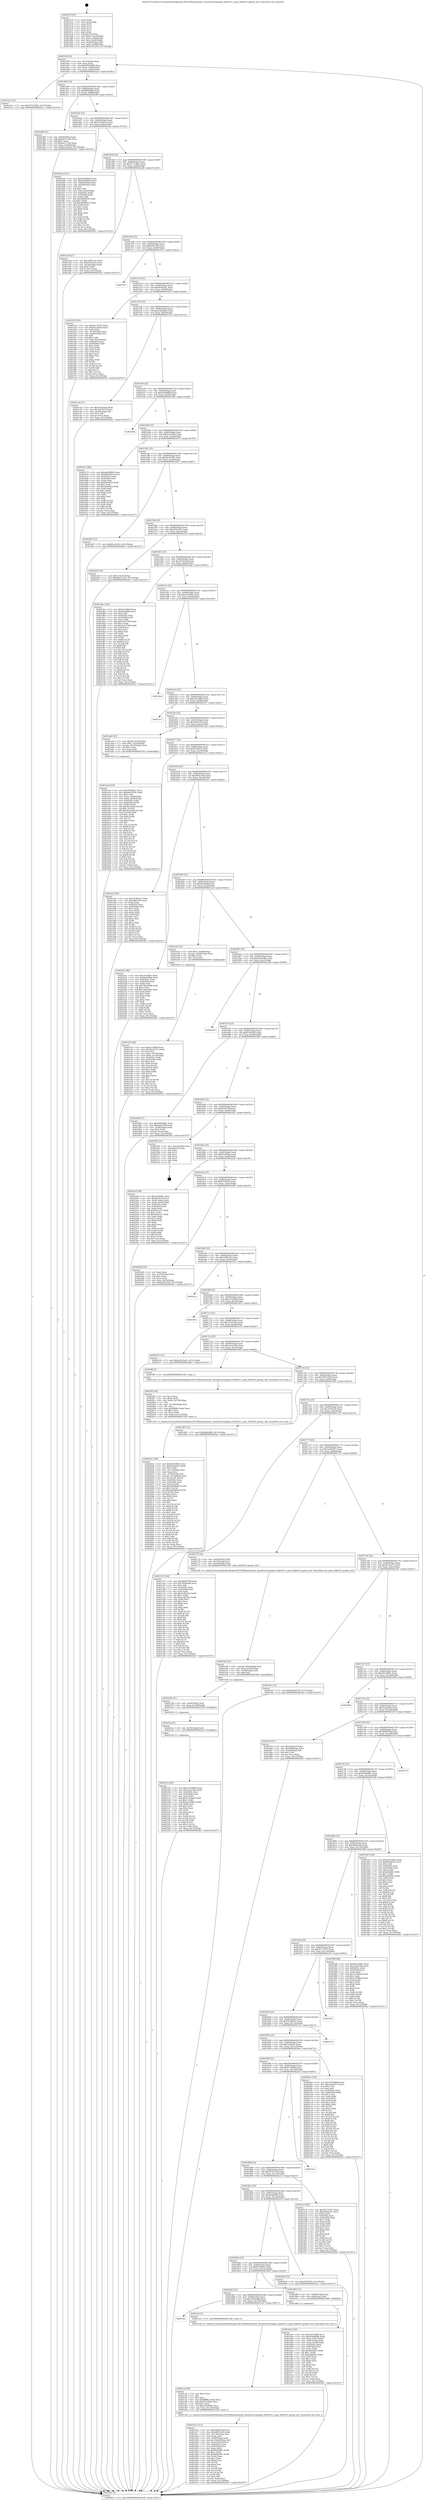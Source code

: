 digraph "0x401470" {
  label = "0x401470 (/mnt/c/Users/mathe/Desktop/tcc/POCII/binaries/extr_linuxdriversatapata_ftide010.c_pata_ftide010_gemini_init_Final-ollvm.out::main(0))"
  labelloc = "t"
  node[shape=record]

  Entry [label="",width=0.3,height=0.3,shape=circle,fillcolor=black,style=filled]
  "0x40149f" [label="{
     0x40149f [26]\l
     | [instrs]\l
     &nbsp;&nbsp;0x40149f \<+3\>: mov -0x7c(%rbp),%eax\l
     &nbsp;&nbsp;0x4014a2 \<+2\>: mov %eax,%ecx\l
     &nbsp;&nbsp;0x4014a4 \<+6\>: sub $0x8284b968,%ecx\l
     &nbsp;&nbsp;0x4014aa \<+3\>: mov %eax,-0x80(%rbp)\l
     &nbsp;&nbsp;0x4014ad \<+6\>: mov %ecx,-0x84(%rbp)\l
     &nbsp;&nbsp;0x4014b3 \<+6\>: je 0000000000401a2c \<main+0x5bc\>\l
  }"]
  "0x401a2c" [label="{
     0x401a2c [12]\l
     | [instrs]\l
     &nbsp;&nbsp;0x401a2c \<+7\>: movl $0x972138b1,-0x7c(%rbp)\l
     &nbsp;&nbsp;0x401a33 \<+5\>: jmp 00000000004024a7 \<main+0x1037\>\l
  }"]
  "0x4014b9" [label="{
     0x4014b9 [25]\l
     | [instrs]\l
     &nbsp;&nbsp;0x4014b9 \<+5\>: jmp 00000000004014be \<main+0x4e\>\l
     &nbsp;&nbsp;0x4014be \<+3\>: mov -0x80(%rbp),%eax\l
     &nbsp;&nbsp;0x4014c1 \<+5\>: sub $0x88d4df62,%eax\l
     &nbsp;&nbsp;0x4014c6 \<+6\>: mov %eax,-0x88(%rbp)\l
     &nbsp;&nbsp;0x4014cc \<+6\>: je 0000000000401d8f \<main+0x91f\>\l
  }"]
  Exit [label="",width=0.3,height=0.3,shape=circle,fillcolor=black,style=filled,peripheries=2]
  "0x401d8f" [label="{
     0x401d8f [31]\l
     | [instrs]\l
     &nbsp;&nbsp;0x401d8f \<+3\>: mov -0x64(%rbp),%eax\l
     &nbsp;&nbsp;0x401d92 \<+5\>: add $0x6a57c16d,%eax\l
     &nbsp;&nbsp;0x401d97 \<+3\>: add $0x1,%eax\l
     &nbsp;&nbsp;0x401d9a \<+5\>: sub $0x6a57c16d,%eax\l
     &nbsp;&nbsp;0x401d9f \<+3\>: mov %eax,-0x64(%rbp)\l
     &nbsp;&nbsp;0x401da2 \<+7\>: movl $0xb1a3c0b3,-0x7c(%rbp)\l
     &nbsp;&nbsp;0x401da9 \<+5\>: jmp 00000000004024a7 \<main+0x1037\>\l
  }"]
  "0x4014d2" [label="{
     0x4014d2 [25]\l
     | [instrs]\l
     &nbsp;&nbsp;0x4014d2 \<+5\>: jmp 00000000004014d7 \<main+0x67\>\l
     &nbsp;&nbsp;0x4014d7 \<+3\>: mov -0x80(%rbp),%eax\l
     &nbsp;&nbsp;0x4014da \<+5\>: sub $0x9363941d,%eax\l
     &nbsp;&nbsp;0x4014df \<+6\>: mov %eax,-0x8c(%rbp)\l
     &nbsp;&nbsp;0x4014e5 \<+6\>: je 0000000000401bcb \<main+0x75b\>\l
  }"]
  "0x4021b3" [label="{
     0x4021b3 [93]\l
     | [instrs]\l
     &nbsp;&nbsp;0x4021b3 \<+5\>: mov $0x125280d4,%eax\l
     &nbsp;&nbsp;0x4021b8 \<+5\>: mov $0x1d1a55be,%edx\l
     &nbsp;&nbsp;0x4021bd \<+7\>: mov 0x40505c,%esi\l
     &nbsp;&nbsp;0x4021c4 \<+7\>: mov 0x405060,%ecx\l
     &nbsp;&nbsp;0x4021cb \<+3\>: mov %esi,%r8d\l
     &nbsp;&nbsp;0x4021ce \<+7\>: add $0x5c5e9a85,%r8d\l
     &nbsp;&nbsp;0x4021d5 \<+4\>: sub $0x1,%r8d\l
     &nbsp;&nbsp;0x4021d9 \<+7\>: sub $0x5c5e9a85,%r8d\l
     &nbsp;&nbsp;0x4021e0 \<+4\>: imul %r8d,%esi\l
     &nbsp;&nbsp;0x4021e4 \<+3\>: and $0x1,%esi\l
     &nbsp;&nbsp;0x4021e7 \<+3\>: cmp $0x0,%esi\l
     &nbsp;&nbsp;0x4021ea \<+4\>: sete %r9b\l
     &nbsp;&nbsp;0x4021ee \<+3\>: cmp $0xa,%ecx\l
     &nbsp;&nbsp;0x4021f1 \<+4\>: setl %r10b\l
     &nbsp;&nbsp;0x4021f5 \<+3\>: mov %r9b,%r11b\l
     &nbsp;&nbsp;0x4021f8 \<+3\>: and %r10b,%r11b\l
     &nbsp;&nbsp;0x4021fb \<+3\>: xor %r10b,%r9b\l
     &nbsp;&nbsp;0x4021fe \<+3\>: or %r9b,%r11b\l
     &nbsp;&nbsp;0x402201 \<+4\>: test $0x1,%r11b\l
     &nbsp;&nbsp;0x402205 \<+3\>: cmovne %edx,%eax\l
     &nbsp;&nbsp;0x402208 \<+3\>: mov %eax,-0x7c(%rbp)\l
     &nbsp;&nbsp;0x40220b \<+5\>: jmp 00000000004024a7 \<main+0x1037\>\l
  }"]
  "0x401bcb" [label="{
     0x401bcb [111]\l
     | [instrs]\l
     &nbsp;&nbsp;0x401bcb \<+5\>: mov $0xa82098b9,%eax\l
     &nbsp;&nbsp;0x401bd0 \<+5\>: mov $0xa326bbe9,%ecx\l
     &nbsp;&nbsp;0x401bd5 \<+3\>: mov -0x64(%rbp),%edx\l
     &nbsp;&nbsp;0x401bd8 \<+3\>: cmp -0x54(%rbp),%edx\l
     &nbsp;&nbsp;0x401bdb \<+4\>: setl %sil\l
     &nbsp;&nbsp;0x401bdf \<+4\>: and $0x1,%sil\l
     &nbsp;&nbsp;0x401be3 \<+4\>: mov %sil,-0x2e(%rbp)\l
     &nbsp;&nbsp;0x401be7 \<+7\>: mov 0x40505c,%edx\l
     &nbsp;&nbsp;0x401bee \<+7\>: mov 0x405060,%edi\l
     &nbsp;&nbsp;0x401bf5 \<+3\>: mov %edx,%r8d\l
     &nbsp;&nbsp;0x401bf8 \<+7\>: sub $0x5f6d6935,%r8d\l
     &nbsp;&nbsp;0x401bff \<+4\>: sub $0x1,%r8d\l
     &nbsp;&nbsp;0x401c03 \<+7\>: add $0x5f6d6935,%r8d\l
     &nbsp;&nbsp;0x401c0a \<+4\>: imul %r8d,%edx\l
     &nbsp;&nbsp;0x401c0e \<+3\>: and $0x1,%edx\l
     &nbsp;&nbsp;0x401c11 \<+3\>: cmp $0x0,%edx\l
     &nbsp;&nbsp;0x401c14 \<+4\>: sete %sil\l
     &nbsp;&nbsp;0x401c18 \<+3\>: cmp $0xa,%edi\l
     &nbsp;&nbsp;0x401c1b \<+4\>: setl %r9b\l
     &nbsp;&nbsp;0x401c1f \<+3\>: mov %sil,%r10b\l
     &nbsp;&nbsp;0x401c22 \<+3\>: and %r9b,%r10b\l
     &nbsp;&nbsp;0x401c25 \<+3\>: xor %r9b,%sil\l
     &nbsp;&nbsp;0x401c28 \<+3\>: or %sil,%r10b\l
     &nbsp;&nbsp;0x401c2b \<+4\>: test $0x1,%r10b\l
     &nbsp;&nbsp;0x401c2f \<+3\>: cmovne %ecx,%eax\l
     &nbsp;&nbsp;0x401c32 \<+3\>: mov %eax,-0x7c(%rbp)\l
     &nbsp;&nbsp;0x401c35 \<+5\>: jmp 00000000004024a7 \<main+0x1037\>\l
  }"]
  "0x4014eb" [label="{
     0x4014eb [25]\l
     | [instrs]\l
     &nbsp;&nbsp;0x4014eb \<+5\>: jmp 00000000004014f0 \<main+0x80\>\l
     &nbsp;&nbsp;0x4014f0 \<+3\>: mov -0x80(%rbp),%eax\l
     &nbsp;&nbsp;0x4014f3 \<+5\>: sub $0x972138b1,%eax\l
     &nbsp;&nbsp;0x4014f8 \<+6\>: mov %eax,-0x90(%rbp)\l
     &nbsp;&nbsp;0x4014fe \<+6\>: je 0000000000401a38 \<main+0x5c8\>\l
  }"]
  "0x4021aa" [label="{
     0x4021aa [9]\l
     | [instrs]\l
     &nbsp;&nbsp;0x4021aa \<+4\>: mov -0x70(%rbp),%rdi\l
     &nbsp;&nbsp;0x4021ae \<+5\>: call 0000000000401030 \<free@plt\>\l
     | [calls]\l
     &nbsp;&nbsp;0x401030 \{1\} (unknown)\l
  }"]
  "0x401a38" [label="{
     0x401a38 [27]\l
     | [instrs]\l
     &nbsp;&nbsp;0x401a38 \<+5\>: mov $0x109f13a1,%eax\l
     &nbsp;&nbsp;0x401a3d \<+5\>: mov $0xd76e2fc2,%ecx\l
     &nbsp;&nbsp;0x401a42 \<+3\>: mov -0x34(%rbp),%edx\l
     &nbsp;&nbsp;0x401a45 \<+3\>: cmp $0x0,%edx\l
     &nbsp;&nbsp;0x401a48 \<+3\>: cmove %ecx,%eax\l
     &nbsp;&nbsp;0x401a4b \<+3\>: mov %eax,-0x7c(%rbp)\l
     &nbsp;&nbsp;0x401a4e \<+5\>: jmp 00000000004024a7 \<main+0x1037\>\l
  }"]
  "0x401504" [label="{
     0x401504 [25]\l
     | [instrs]\l
     &nbsp;&nbsp;0x401504 \<+5\>: jmp 0000000000401509 \<main+0x99\>\l
     &nbsp;&nbsp;0x401509 \<+3\>: mov -0x80(%rbp),%eax\l
     &nbsp;&nbsp;0x40150c \<+5\>: sub $0x9a2670f9,%eax\l
     &nbsp;&nbsp;0x401511 \<+6\>: mov %eax,-0x94(%rbp)\l
     &nbsp;&nbsp;0x401517 \<+6\>: je 0000000000401911 \<main+0x4a1\>\l
  }"]
  "0x40219b" [label="{
     0x40219b [15]\l
     | [instrs]\l
     &nbsp;&nbsp;0x40219b \<+4\>: mov -0x60(%rbp),%rdi\l
     &nbsp;&nbsp;0x40219f \<+6\>: mov %eax,-0x140(%rbp)\l
     &nbsp;&nbsp;0x4021a5 \<+5\>: call 0000000000401030 \<free@plt\>\l
     | [calls]\l
     &nbsp;&nbsp;0x401030 \{1\} (unknown)\l
  }"]
  "0x401911" [label="{
     0x401911\l
  }", style=dashed]
  "0x40151d" [label="{
     0x40151d [25]\l
     | [instrs]\l
     &nbsp;&nbsp;0x40151d \<+5\>: jmp 0000000000401522 \<main+0xb2\>\l
     &nbsp;&nbsp;0x401522 \<+3\>: mov -0x80(%rbp),%eax\l
     &nbsp;&nbsp;0x401525 \<+5\>: sub $0xa0e82a81,%eax\l
     &nbsp;&nbsp;0x40152a \<+6\>: mov %eax,-0x98(%rbp)\l
     &nbsp;&nbsp;0x401530 \<+6\>: je 0000000000401f16 \<main+0xaa6\>\l
  }"]
  "0x402184" [label="{
     0x402184 [23]\l
     | [instrs]\l
     &nbsp;&nbsp;0x402184 \<+10\>: movabs $0x4030b6,%rdi\l
     &nbsp;&nbsp;0x40218e \<+3\>: mov %eax,-0x78(%rbp)\l
     &nbsp;&nbsp;0x402191 \<+3\>: mov -0x78(%rbp),%esi\l
     &nbsp;&nbsp;0x402194 \<+2\>: mov $0x0,%al\l
     &nbsp;&nbsp;0x402196 \<+5\>: call 0000000000401040 \<printf@plt\>\l
     | [calls]\l
     &nbsp;&nbsp;0x401040 \{1\} (unknown)\l
  }"]
  "0x401f16" [label="{
     0x401f16 [103]\l
     | [instrs]\l
     &nbsp;&nbsp;0x401f16 \<+5\>: mov $0x5b17d767,%eax\l
     &nbsp;&nbsp;0x401f1b \<+5\>: mov $0x45a2d52b,%ecx\l
     &nbsp;&nbsp;0x401f20 \<+2\>: xor %edx,%edx\l
     &nbsp;&nbsp;0x401f22 \<+3\>: mov -0x74(%rbp),%esi\l
     &nbsp;&nbsp;0x401f25 \<+3\>: cmp -0x68(%rbp),%esi\l
     &nbsp;&nbsp;0x401f28 \<+4\>: setl %dil\l
     &nbsp;&nbsp;0x401f2c \<+4\>: and $0x1,%dil\l
     &nbsp;&nbsp;0x401f30 \<+4\>: mov %dil,-0x2d(%rbp)\l
     &nbsp;&nbsp;0x401f34 \<+7\>: mov 0x40505c,%esi\l
     &nbsp;&nbsp;0x401f3b \<+8\>: mov 0x405060,%r8d\l
     &nbsp;&nbsp;0x401f43 \<+3\>: sub $0x1,%edx\l
     &nbsp;&nbsp;0x401f46 \<+3\>: mov %esi,%r9d\l
     &nbsp;&nbsp;0x401f49 \<+3\>: add %edx,%r9d\l
     &nbsp;&nbsp;0x401f4c \<+4\>: imul %r9d,%esi\l
     &nbsp;&nbsp;0x401f50 \<+3\>: and $0x1,%esi\l
     &nbsp;&nbsp;0x401f53 \<+3\>: cmp $0x0,%esi\l
     &nbsp;&nbsp;0x401f56 \<+4\>: sete %dil\l
     &nbsp;&nbsp;0x401f5a \<+4\>: cmp $0xa,%r8d\l
     &nbsp;&nbsp;0x401f5e \<+4\>: setl %r10b\l
     &nbsp;&nbsp;0x401f62 \<+3\>: mov %dil,%r11b\l
     &nbsp;&nbsp;0x401f65 \<+3\>: and %r10b,%r11b\l
     &nbsp;&nbsp;0x401f68 \<+3\>: xor %r10b,%dil\l
     &nbsp;&nbsp;0x401f6b \<+3\>: or %dil,%r11b\l
     &nbsp;&nbsp;0x401f6e \<+4\>: test $0x1,%r11b\l
     &nbsp;&nbsp;0x401f72 \<+3\>: cmovne %ecx,%eax\l
     &nbsp;&nbsp;0x401f75 \<+3\>: mov %eax,-0x7c(%rbp)\l
     &nbsp;&nbsp;0x401f78 \<+5\>: jmp 00000000004024a7 \<main+0x1037\>\l
  }"]
  "0x401536" [label="{
     0x401536 [25]\l
     | [instrs]\l
     &nbsp;&nbsp;0x401536 \<+5\>: jmp 000000000040153b \<main+0xcb\>\l
     &nbsp;&nbsp;0x40153b \<+3\>: mov -0x80(%rbp),%eax\l
     &nbsp;&nbsp;0x40153e \<+5\>: sub $0xa326bbe9,%eax\l
     &nbsp;&nbsp;0x401543 \<+6\>: mov %eax,-0x9c(%rbp)\l
     &nbsp;&nbsp;0x401549 \<+6\>: je 0000000000401c3a \<main+0x7ca\>\l
  }"]
  "0x402021" [label="{
     0x402021 [168]\l
     | [instrs]\l
     &nbsp;&nbsp;0x402021 \<+5\>: mov $0x44e18901,%ecx\l
     &nbsp;&nbsp;0x402026 \<+5\>: mov $0x6aede645,%edx\l
     &nbsp;&nbsp;0x40202b \<+3\>: mov $0x1,%dil\l
     &nbsp;&nbsp;0x40202e \<+6\>: mov -0x13c(%rbp),%esi\l
     &nbsp;&nbsp;0x402034 \<+3\>: imul %eax,%esi\l
     &nbsp;&nbsp;0x402037 \<+4\>: mov -0x70(%rbp),%r8\l
     &nbsp;&nbsp;0x40203b \<+4\>: movslq -0x74(%rbp),%r9\l
     &nbsp;&nbsp;0x40203f \<+4\>: mov %esi,(%r8,%r9,4)\l
     &nbsp;&nbsp;0x402043 \<+7\>: mov 0x40505c,%eax\l
     &nbsp;&nbsp;0x40204a \<+7\>: mov 0x405060,%esi\l
     &nbsp;&nbsp;0x402051 \<+3\>: mov %eax,%r10d\l
     &nbsp;&nbsp;0x402054 \<+7\>: add $0xa4644be8,%r10d\l
     &nbsp;&nbsp;0x40205b \<+4\>: sub $0x1,%r10d\l
     &nbsp;&nbsp;0x40205f \<+7\>: sub $0xa4644be8,%r10d\l
     &nbsp;&nbsp;0x402066 \<+4\>: imul %r10d,%eax\l
     &nbsp;&nbsp;0x40206a \<+3\>: and $0x1,%eax\l
     &nbsp;&nbsp;0x40206d \<+3\>: cmp $0x0,%eax\l
     &nbsp;&nbsp;0x402070 \<+4\>: sete %r11b\l
     &nbsp;&nbsp;0x402074 \<+3\>: cmp $0xa,%esi\l
     &nbsp;&nbsp;0x402077 \<+3\>: setl %bl\l
     &nbsp;&nbsp;0x40207a \<+3\>: mov %r11b,%r14b\l
     &nbsp;&nbsp;0x40207d \<+4\>: xor $0xff,%r14b\l
     &nbsp;&nbsp;0x402081 \<+3\>: mov %bl,%r15b\l
     &nbsp;&nbsp;0x402084 \<+4\>: xor $0xff,%r15b\l
     &nbsp;&nbsp;0x402088 \<+4\>: xor $0x1,%dil\l
     &nbsp;&nbsp;0x40208c \<+3\>: mov %r14b,%r12b\l
     &nbsp;&nbsp;0x40208f \<+4\>: and $0xff,%r12b\l
     &nbsp;&nbsp;0x402093 \<+3\>: and %dil,%r11b\l
     &nbsp;&nbsp;0x402096 \<+3\>: mov %r15b,%r13b\l
     &nbsp;&nbsp;0x402099 \<+4\>: and $0xff,%r13b\l
     &nbsp;&nbsp;0x40209d \<+3\>: and %dil,%bl\l
     &nbsp;&nbsp;0x4020a0 \<+3\>: or %r11b,%r12b\l
     &nbsp;&nbsp;0x4020a3 \<+3\>: or %bl,%r13b\l
     &nbsp;&nbsp;0x4020a6 \<+3\>: xor %r13b,%r12b\l
     &nbsp;&nbsp;0x4020a9 \<+3\>: or %r15b,%r14b\l
     &nbsp;&nbsp;0x4020ac \<+4\>: xor $0xff,%r14b\l
     &nbsp;&nbsp;0x4020b0 \<+4\>: or $0x1,%dil\l
     &nbsp;&nbsp;0x4020b4 \<+3\>: and %dil,%r14b\l
     &nbsp;&nbsp;0x4020b7 \<+3\>: or %r14b,%r12b\l
     &nbsp;&nbsp;0x4020ba \<+4\>: test $0x1,%r12b\l
     &nbsp;&nbsp;0x4020be \<+3\>: cmovne %edx,%ecx\l
     &nbsp;&nbsp;0x4020c1 \<+3\>: mov %ecx,-0x7c(%rbp)\l
     &nbsp;&nbsp;0x4020c4 \<+5\>: jmp 00000000004024a7 \<main+0x1037\>\l
  }"]
  "0x401c3a" [label="{
     0x401c3a [27]\l
     | [instrs]\l
     &nbsp;&nbsp;0x401c3a \<+5\>: mov $0xc6c455ab,%eax\l
     &nbsp;&nbsp;0x401c3f \<+5\>: mov $0x3a0701f2,%ecx\l
     &nbsp;&nbsp;0x401c44 \<+3\>: mov -0x2e(%rbp),%dl\l
     &nbsp;&nbsp;0x401c47 \<+3\>: test $0x1,%dl\l
     &nbsp;&nbsp;0x401c4a \<+3\>: cmovne %ecx,%eax\l
     &nbsp;&nbsp;0x401c4d \<+3\>: mov %eax,-0x7c(%rbp)\l
     &nbsp;&nbsp;0x401c50 \<+5\>: jmp 00000000004024a7 \<main+0x1037\>\l
  }"]
  "0x40154f" [label="{
     0x40154f [25]\l
     | [instrs]\l
     &nbsp;&nbsp;0x40154f \<+5\>: jmp 0000000000401554 \<main+0xe4\>\l
     &nbsp;&nbsp;0x401554 \<+3\>: mov -0x80(%rbp),%eax\l
     &nbsp;&nbsp;0x401557 \<+5\>: sub $0xa82098b9,%eax\l
     &nbsp;&nbsp;0x40155c \<+6\>: mov %eax,-0xa0(%rbp)\l
     &nbsp;&nbsp;0x401562 \<+6\>: je 0000000000402368 \<main+0xef8\>\l
  }"]
  "0x401ff5" [label="{
     0x401ff5 [44]\l
     | [instrs]\l
     &nbsp;&nbsp;0x401ff5 \<+2\>: xor %ecx,%ecx\l
     &nbsp;&nbsp;0x401ff7 \<+5\>: mov $0x2,%edx\l
     &nbsp;&nbsp;0x401ffc \<+6\>: mov %edx,-0x138(%rbp)\l
     &nbsp;&nbsp;0x402002 \<+1\>: cltd\l
     &nbsp;&nbsp;0x402003 \<+6\>: mov -0x138(%rbp),%esi\l
     &nbsp;&nbsp;0x402009 \<+2\>: idiv %esi\l
     &nbsp;&nbsp;0x40200b \<+6\>: imul $0xfffffffe,%edx,%edx\l
     &nbsp;&nbsp;0x402011 \<+3\>: sub $0x1,%ecx\l
     &nbsp;&nbsp;0x402014 \<+2\>: sub %ecx,%edx\l
     &nbsp;&nbsp;0x402016 \<+6\>: mov %edx,-0x13c(%rbp)\l
     &nbsp;&nbsp;0x40201c \<+5\>: call 0000000000401160 \<next_i\>\l
     | [calls]\l
     &nbsp;&nbsp;0x401160 \{1\} (/mnt/c/Users/mathe/Desktop/tcc/POCII/binaries/extr_linuxdriversatapata_ftide010.c_pata_ftide010_gemini_init_Final-ollvm.out::next_i)\l
  }"]
  "0x402368" [label="{
     0x402368\l
  }", style=dashed]
  "0x401568" [label="{
     0x401568 [25]\l
     | [instrs]\l
     &nbsp;&nbsp;0x401568 \<+5\>: jmp 000000000040156d \<main+0xfd\>\l
     &nbsp;&nbsp;0x40156d \<+3\>: mov -0x80(%rbp),%eax\l
     &nbsp;&nbsp;0x401570 \<+5\>: sub $0xb1a3c0b3,%eax\l
     &nbsp;&nbsp;0x401575 \<+6\>: mov %eax,-0xa4(%rbp)\l
     &nbsp;&nbsp;0x40157b \<+6\>: je 0000000000401b73 \<main+0x703\>\l
  }"]
  "0x401e55" [label="{
     0x401e55 [98]\l
     | [instrs]\l
     &nbsp;&nbsp;0x401e55 \<+5\>: mov $0x61c968ef,%ecx\l
     &nbsp;&nbsp;0x401e5a \<+5\>: mov $0x44c4227c,%edx\l
     &nbsp;&nbsp;0x401e5f \<+2\>: xor %esi,%esi\l
     &nbsp;&nbsp;0x401e61 \<+4\>: mov %rax,-0x70(%rbp)\l
     &nbsp;&nbsp;0x401e65 \<+7\>: movl $0x0,-0x74(%rbp)\l
     &nbsp;&nbsp;0x401e6c \<+8\>: mov 0x40505c,%r8d\l
     &nbsp;&nbsp;0x401e74 \<+8\>: mov 0x405060,%r9d\l
     &nbsp;&nbsp;0x401e7c \<+3\>: sub $0x1,%esi\l
     &nbsp;&nbsp;0x401e7f \<+3\>: mov %r8d,%r10d\l
     &nbsp;&nbsp;0x401e82 \<+3\>: add %esi,%r10d\l
     &nbsp;&nbsp;0x401e85 \<+4\>: imul %r10d,%r8d\l
     &nbsp;&nbsp;0x401e89 \<+4\>: and $0x1,%r8d\l
     &nbsp;&nbsp;0x401e8d \<+4\>: cmp $0x0,%r8d\l
     &nbsp;&nbsp;0x401e91 \<+4\>: sete %r11b\l
     &nbsp;&nbsp;0x401e95 \<+4\>: cmp $0xa,%r9d\l
     &nbsp;&nbsp;0x401e99 \<+3\>: setl %bl\l
     &nbsp;&nbsp;0x401e9c \<+3\>: mov %r11b,%r14b\l
     &nbsp;&nbsp;0x401e9f \<+3\>: and %bl,%r14b\l
     &nbsp;&nbsp;0x401ea2 \<+3\>: xor %bl,%r11b\l
     &nbsp;&nbsp;0x401ea5 \<+3\>: or %r11b,%r14b\l
     &nbsp;&nbsp;0x401ea8 \<+4\>: test $0x1,%r14b\l
     &nbsp;&nbsp;0x401eac \<+3\>: cmovne %edx,%ecx\l
     &nbsp;&nbsp;0x401eaf \<+3\>: mov %ecx,-0x7c(%rbp)\l
     &nbsp;&nbsp;0x401eb2 \<+5\>: jmp 00000000004024a7 \<main+0x1037\>\l
  }"]
  "0x401b73" [label="{
     0x401b73 [88]\l
     | [instrs]\l
     &nbsp;&nbsp;0x401b73 \<+5\>: mov $0xa82098b9,%eax\l
     &nbsp;&nbsp;0x401b78 \<+5\>: mov $0x9363941d,%ecx\l
     &nbsp;&nbsp;0x401b7d \<+7\>: mov 0x40505c,%edx\l
     &nbsp;&nbsp;0x401b84 \<+7\>: mov 0x405060,%esi\l
     &nbsp;&nbsp;0x401b8b \<+2\>: mov %edx,%edi\l
     &nbsp;&nbsp;0x401b8d \<+6\>: add $0xf2b36d2a,%edi\l
     &nbsp;&nbsp;0x401b93 \<+3\>: sub $0x1,%edi\l
     &nbsp;&nbsp;0x401b96 \<+6\>: sub $0xf2b36d2a,%edi\l
     &nbsp;&nbsp;0x401b9c \<+3\>: imul %edi,%edx\l
     &nbsp;&nbsp;0x401b9f \<+3\>: and $0x1,%edx\l
     &nbsp;&nbsp;0x401ba2 \<+3\>: cmp $0x0,%edx\l
     &nbsp;&nbsp;0x401ba5 \<+4\>: sete %r8b\l
     &nbsp;&nbsp;0x401ba9 \<+3\>: cmp $0xa,%esi\l
     &nbsp;&nbsp;0x401bac \<+4\>: setl %r9b\l
     &nbsp;&nbsp;0x401bb0 \<+3\>: mov %r8b,%r10b\l
     &nbsp;&nbsp;0x401bb3 \<+3\>: and %r9b,%r10b\l
     &nbsp;&nbsp;0x401bb6 \<+3\>: xor %r9b,%r8b\l
     &nbsp;&nbsp;0x401bb9 \<+3\>: or %r8b,%r10b\l
     &nbsp;&nbsp;0x401bbc \<+4\>: test $0x1,%r10b\l
     &nbsp;&nbsp;0x401bc0 \<+3\>: cmovne %ecx,%eax\l
     &nbsp;&nbsp;0x401bc3 \<+3\>: mov %eax,-0x7c(%rbp)\l
     &nbsp;&nbsp;0x401bc6 \<+5\>: jmp 00000000004024a7 \<main+0x1037\>\l
  }"]
  "0x401581" [label="{
     0x401581 [25]\l
     | [instrs]\l
     &nbsp;&nbsp;0x401581 \<+5\>: jmp 0000000000401586 \<main+0x116\>\l
     &nbsp;&nbsp;0x401586 \<+3\>: mov -0x80(%rbp),%eax\l
     &nbsp;&nbsp;0x401589 \<+5\>: sub $0xb6c01582,%eax\l
     &nbsp;&nbsp;0x40158e \<+6\>: mov %eax,-0xa8(%rbp)\l
     &nbsp;&nbsp;0x401594 \<+6\>: je 0000000000401b67 \<main+0x6f7\>\l
  }"]
  "0x401d12" [label="{
     0x401d12 [113]\l
     | [instrs]\l
     &nbsp;&nbsp;0x401d12 \<+5\>: mov $0x48b8978d,%ecx\l
     &nbsp;&nbsp;0x401d17 \<+5\>: mov $0x3867e059,%edx\l
     &nbsp;&nbsp;0x401d1c \<+6\>: mov -0x134(%rbp),%esi\l
     &nbsp;&nbsp;0x401d22 \<+3\>: imul %eax,%esi\l
     &nbsp;&nbsp;0x401d25 \<+4\>: mov -0x60(%rbp),%rdi\l
     &nbsp;&nbsp;0x401d29 \<+4\>: movslq -0x64(%rbp),%r8\l
     &nbsp;&nbsp;0x401d2d \<+4\>: mov %esi,(%rdi,%r8,4)\l
     &nbsp;&nbsp;0x401d31 \<+7\>: mov 0x40505c,%eax\l
     &nbsp;&nbsp;0x401d38 \<+7\>: mov 0x405060,%esi\l
     &nbsp;&nbsp;0x401d3f \<+3\>: mov %eax,%r9d\l
     &nbsp;&nbsp;0x401d42 \<+7\>: sub $0x46fd3847,%r9d\l
     &nbsp;&nbsp;0x401d49 \<+4\>: sub $0x1,%r9d\l
     &nbsp;&nbsp;0x401d4d \<+7\>: add $0x46fd3847,%r9d\l
     &nbsp;&nbsp;0x401d54 \<+4\>: imul %r9d,%eax\l
     &nbsp;&nbsp;0x401d58 \<+3\>: and $0x1,%eax\l
     &nbsp;&nbsp;0x401d5b \<+3\>: cmp $0x0,%eax\l
     &nbsp;&nbsp;0x401d5e \<+4\>: sete %r10b\l
     &nbsp;&nbsp;0x401d62 \<+3\>: cmp $0xa,%esi\l
     &nbsp;&nbsp;0x401d65 \<+4\>: setl %r11b\l
     &nbsp;&nbsp;0x401d69 \<+3\>: mov %r10b,%bl\l
     &nbsp;&nbsp;0x401d6c \<+3\>: and %r11b,%bl\l
     &nbsp;&nbsp;0x401d6f \<+3\>: xor %r11b,%r10b\l
     &nbsp;&nbsp;0x401d72 \<+3\>: or %r10b,%bl\l
     &nbsp;&nbsp;0x401d75 \<+3\>: test $0x1,%bl\l
     &nbsp;&nbsp;0x401d78 \<+3\>: cmovne %edx,%ecx\l
     &nbsp;&nbsp;0x401d7b \<+3\>: mov %ecx,-0x7c(%rbp)\l
     &nbsp;&nbsp;0x401d7e \<+5\>: jmp 00000000004024a7 \<main+0x1037\>\l
  }"]
  "0x401b67" [label="{
     0x401b67 [12]\l
     | [instrs]\l
     &nbsp;&nbsp;0x401b67 \<+7\>: movl $0xb1a3c0b3,-0x7c(%rbp)\l
     &nbsp;&nbsp;0x401b6e \<+5\>: jmp 00000000004024a7 \<main+0x1037\>\l
  }"]
  "0x40159a" [label="{
     0x40159a [25]\l
     | [instrs]\l
     &nbsp;&nbsp;0x40159a \<+5\>: jmp 000000000040159f \<main+0x12f\>\l
     &nbsp;&nbsp;0x40159f \<+3\>: mov -0x80(%rbp),%eax\l
     &nbsp;&nbsp;0x4015a2 \<+5\>: sub $0xbd3e3e91,%eax\l
     &nbsp;&nbsp;0x4015a7 \<+6\>: mov %eax,-0xac(%rbp)\l
     &nbsp;&nbsp;0x4015ad \<+6\>: je 0000000000402239 \<main+0xdc9\>\l
  }"]
  "0x401cea" [label="{
     0x401cea [40]\l
     | [instrs]\l
     &nbsp;&nbsp;0x401cea \<+5\>: mov $0x2,%ecx\l
     &nbsp;&nbsp;0x401cef \<+1\>: cltd\l
     &nbsp;&nbsp;0x401cf0 \<+2\>: idiv %ecx\l
     &nbsp;&nbsp;0x401cf2 \<+6\>: imul $0xfffffffe,%edx,%ecx\l
     &nbsp;&nbsp;0x401cf8 \<+6\>: add $0x8102096c,%ecx\l
     &nbsp;&nbsp;0x401cfe \<+3\>: add $0x1,%ecx\l
     &nbsp;&nbsp;0x401d01 \<+6\>: sub $0x8102096c,%ecx\l
     &nbsp;&nbsp;0x401d07 \<+6\>: mov %ecx,-0x134(%rbp)\l
     &nbsp;&nbsp;0x401d0d \<+5\>: call 0000000000401160 \<next_i\>\l
     | [calls]\l
     &nbsp;&nbsp;0x401160 \{1\} (/mnt/c/Users/mathe/Desktop/tcc/POCII/binaries/extr_linuxdriversatapata_ftide010.c_pata_ftide010_gemini_init_Final-ollvm.out::next_i)\l
  }"]
  "0x402239" [label="{
     0x402239 [19]\l
     | [instrs]\l
     &nbsp;&nbsp;0x402239 \<+7\>: movl $0x0,-0x3c(%rbp)\l
     &nbsp;&nbsp;0x402240 \<+7\>: movl $0xdb01e34d,-0x7c(%rbp)\l
     &nbsp;&nbsp;0x402247 \<+5\>: jmp 00000000004024a7 \<main+0x1037\>\l
  }"]
  "0x4015b3" [label="{
     0x4015b3 [25]\l
     | [instrs]\l
     &nbsp;&nbsp;0x4015b3 \<+5\>: jmp 00000000004015b8 \<main+0x148\>\l
     &nbsp;&nbsp;0x4015b8 \<+3\>: mov -0x80(%rbp),%eax\l
     &nbsp;&nbsp;0x4015bb \<+5\>: sub $0xc6c455ab,%eax\l
     &nbsp;&nbsp;0x4015c0 \<+6\>: mov %eax,-0xb0(%rbp)\l
     &nbsp;&nbsp;0x4015c6 \<+6\>: je 0000000000401dae \<main+0x93e\>\l
  }"]
  "0x4018ec" [label="{
     0x4018ec\l
  }", style=dashed]
  "0x401dae" [label="{
     0x401dae [144]\l
     | [instrs]\l
     &nbsp;&nbsp;0x401dae \<+5\>: mov $0x61c968ef,%eax\l
     &nbsp;&nbsp;0x401db3 \<+5\>: mov $0xdfa389ef,%ecx\l
     &nbsp;&nbsp;0x401db8 \<+2\>: mov $0x1,%dl\l
     &nbsp;&nbsp;0x401dba \<+7\>: mov 0x40505c,%esi\l
     &nbsp;&nbsp;0x401dc1 \<+7\>: mov 0x405060,%edi\l
     &nbsp;&nbsp;0x401dc8 \<+3\>: mov %esi,%r8d\l
     &nbsp;&nbsp;0x401dcb \<+7\>: add $0x1bcd7198,%r8d\l
     &nbsp;&nbsp;0x401dd2 \<+4\>: sub $0x1,%r8d\l
     &nbsp;&nbsp;0x401dd6 \<+7\>: sub $0x1bcd7198,%r8d\l
     &nbsp;&nbsp;0x401ddd \<+4\>: imul %r8d,%esi\l
     &nbsp;&nbsp;0x401de1 \<+3\>: and $0x1,%esi\l
     &nbsp;&nbsp;0x401de4 \<+3\>: cmp $0x0,%esi\l
     &nbsp;&nbsp;0x401de7 \<+4\>: sete %r9b\l
     &nbsp;&nbsp;0x401deb \<+3\>: cmp $0xa,%edi\l
     &nbsp;&nbsp;0x401dee \<+4\>: setl %r10b\l
     &nbsp;&nbsp;0x401df2 \<+3\>: mov %r9b,%r11b\l
     &nbsp;&nbsp;0x401df5 \<+4\>: xor $0xff,%r11b\l
     &nbsp;&nbsp;0x401df9 \<+3\>: mov %r10b,%bl\l
     &nbsp;&nbsp;0x401dfc \<+3\>: xor $0xff,%bl\l
     &nbsp;&nbsp;0x401dff \<+3\>: xor $0x0,%dl\l
     &nbsp;&nbsp;0x401e02 \<+3\>: mov %r11b,%r14b\l
     &nbsp;&nbsp;0x401e05 \<+4\>: and $0x0,%r14b\l
     &nbsp;&nbsp;0x401e09 \<+3\>: and %dl,%r9b\l
     &nbsp;&nbsp;0x401e0c \<+3\>: mov %bl,%r15b\l
     &nbsp;&nbsp;0x401e0f \<+4\>: and $0x0,%r15b\l
     &nbsp;&nbsp;0x401e13 \<+3\>: and %dl,%r10b\l
     &nbsp;&nbsp;0x401e16 \<+3\>: or %r9b,%r14b\l
     &nbsp;&nbsp;0x401e19 \<+3\>: or %r10b,%r15b\l
     &nbsp;&nbsp;0x401e1c \<+3\>: xor %r15b,%r14b\l
     &nbsp;&nbsp;0x401e1f \<+3\>: or %bl,%r11b\l
     &nbsp;&nbsp;0x401e22 \<+4\>: xor $0xff,%r11b\l
     &nbsp;&nbsp;0x401e26 \<+3\>: or $0x0,%dl\l
     &nbsp;&nbsp;0x401e29 \<+3\>: and %dl,%r11b\l
     &nbsp;&nbsp;0x401e2c \<+3\>: or %r11b,%r14b\l
     &nbsp;&nbsp;0x401e2f \<+4\>: test $0x1,%r14b\l
     &nbsp;&nbsp;0x401e33 \<+3\>: cmovne %ecx,%eax\l
     &nbsp;&nbsp;0x401e36 \<+3\>: mov %eax,-0x7c(%rbp)\l
     &nbsp;&nbsp;0x401e39 \<+5\>: jmp 00000000004024a7 \<main+0x1037\>\l
  }"]
  "0x4015cc" [label="{
     0x4015cc [25]\l
     | [instrs]\l
     &nbsp;&nbsp;0x4015cc \<+5\>: jmp 00000000004015d1 \<main+0x161\>\l
     &nbsp;&nbsp;0x4015d1 \<+3\>: mov -0x80(%rbp),%eax\l
     &nbsp;&nbsp;0x4015d4 \<+5\>: sub $0xcab16f0e,%eax\l
     &nbsp;&nbsp;0x4015d9 \<+6\>: mov %eax,-0xb4(%rbp)\l
     &nbsp;&nbsp;0x4015df \<+6\>: je 00000000004024a0 \<main+0x1030\>\l
  }"]
  "0x401ce5" [label="{
     0x401ce5 [5]\l
     | [instrs]\l
     &nbsp;&nbsp;0x401ce5 \<+5\>: call 0000000000401160 \<next_i\>\l
     | [calls]\l
     &nbsp;&nbsp;0x401160 \{1\} (/mnt/c/Users/mathe/Desktop/tcc/POCII/binaries/extr_linuxdriversatapata_ftide010.c_pata_ftide010_gemini_init_Final-ollvm.out::next_i)\l
  }"]
  "0x4024a0" [label="{
     0x4024a0\l
  }", style=dashed]
  "0x4015e5" [label="{
     0x4015e5 [25]\l
     | [instrs]\l
     &nbsp;&nbsp;0x4015e5 \<+5\>: jmp 00000000004015ea \<main+0x17a\>\l
     &nbsp;&nbsp;0x4015ea \<+3\>: mov -0x80(%rbp),%eax\l
     &nbsp;&nbsp;0x4015ed \<+5\>: sub $0xcd7a36b0,%eax\l
     &nbsp;&nbsp;0x4015f2 \<+6\>: mov %eax,-0xb8(%rbp)\l
     &nbsp;&nbsp;0x4015f8 \<+6\>: je 0000000000402317 \<main+0xea7\>\l
  }"]
  "0x401ac4" [label="{
     0x401ac4 [163]\l
     | [instrs]\l
     &nbsp;&nbsp;0x401ac4 \<+5\>: mov $0x5b3982a7,%ecx\l
     &nbsp;&nbsp;0x401ac9 \<+5\>: mov $0xb6c01582,%edx\l
     &nbsp;&nbsp;0x401ace \<+3\>: mov $0x1,%sil\l
     &nbsp;&nbsp;0x401ad1 \<+4\>: mov %rax,-0x60(%rbp)\l
     &nbsp;&nbsp;0x401ad5 \<+7\>: movl $0x0,-0x64(%rbp)\l
     &nbsp;&nbsp;0x401adc \<+8\>: mov 0x40505c,%r8d\l
     &nbsp;&nbsp;0x401ae4 \<+8\>: mov 0x405060,%r9d\l
     &nbsp;&nbsp;0x401aec \<+3\>: mov %r8d,%r10d\l
     &nbsp;&nbsp;0x401aef \<+7\>: sub $0xd5a18a9e,%r10d\l
     &nbsp;&nbsp;0x401af6 \<+4\>: sub $0x1,%r10d\l
     &nbsp;&nbsp;0x401afa \<+7\>: add $0xd5a18a9e,%r10d\l
     &nbsp;&nbsp;0x401b01 \<+4\>: imul %r10d,%r8d\l
     &nbsp;&nbsp;0x401b05 \<+4\>: and $0x1,%r8d\l
     &nbsp;&nbsp;0x401b09 \<+4\>: cmp $0x0,%r8d\l
     &nbsp;&nbsp;0x401b0d \<+4\>: sete %r11b\l
     &nbsp;&nbsp;0x401b11 \<+4\>: cmp $0xa,%r9d\l
     &nbsp;&nbsp;0x401b15 \<+3\>: setl %bl\l
     &nbsp;&nbsp;0x401b18 \<+3\>: mov %r11b,%r14b\l
     &nbsp;&nbsp;0x401b1b \<+4\>: xor $0xff,%r14b\l
     &nbsp;&nbsp;0x401b1f \<+3\>: mov %bl,%r15b\l
     &nbsp;&nbsp;0x401b22 \<+4\>: xor $0xff,%r15b\l
     &nbsp;&nbsp;0x401b26 \<+4\>: xor $0x0,%sil\l
     &nbsp;&nbsp;0x401b2a \<+3\>: mov %r14b,%r12b\l
     &nbsp;&nbsp;0x401b2d \<+4\>: and $0x0,%r12b\l
     &nbsp;&nbsp;0x401b31 \<+3\>: and %sil,%r11b\l
     &nbsp;&nbsp;0x401b34 \<+3\>: mov %r15b,%r13b\l
     &nbsp;&nbsp;0x401b37 \<+4\>: and $0x0,%r13b\l
     &nbsp;&nbsp;0x401b3b \<+3\>: and %sil,%bl\l
     &nbsp;&nbsp;0x401b3e \<+3\>: or %r11b,%r12b\l
     &nbsp;&nbsp;0x401b41 \<+3\>: or %bl,%r13b\l
     &nbsp;&nbsp;0x401b44 \<+3\>: xor %r13b,%r12b\l
     &nbsp;&nbsp;0x401b47 \<+3\>: or %r15b,%r14b\l
     &nbsp;&nbsp;0x401b4a \<+4\>: xor $0xff,%r14b\l
     &nbsp;&nbsp;0x401b4e \<+4\>: or $0x0,%sil\l
     &nbsp;&nbsp;0x401b52 \<+3\>: and %sil,%r14b\l
     &nbsp;&nbsp;0x401b55 \<+3\>: or %r14b,%r12b\l
     &nbsp;&nbsp;0x401b58 \<+4\>: test $0x1,%r12b\l
     &nbsp;&nbsp;0x401b5c \<+3\>: cmovne %edx,%ecx\l
     &nbsp;&nbsp;0x401b5f \<+3\>: mov %ecx,-0x7c(%rbp)\l
     &nbsp;&nbsp;0x401b62 \<+5\>: jmp 00000000004024a7 \<main+0x1037\>\l
  }"]
  "0x402317" [label="{
     0x402317\l
  }", style=dashed]
  "0x4015fe" [label="{
     0x4015fe [25]\l
     | [instrs]\l
     &nbsp;&nbsp;0x4015fe \<+5\>: jmp 0000000000401603 \<main+0x193\>\l
     &nbsp;&nbsp;0x401603 \<+3\>: mov -0x80(%rbp),%eax\l
     &nbsp;&nbsp;0x401606 \<+5\>: sub $0xcfd9c100,%eax\l
     &nbsp;&nbsp;0x40160b \<+6\>: mov %eax,-0xbc(%rbp)\l
     &nbsp;&nbsp;0x401611 \<+6\>: je 0000000000401aa6 \<main+0x636\>\l
  }"]
  "0x4019c6" [label="{
     0x4019c6 [102]\l
     | [instrs]\l
     &nbsp;&nbsp;0x4019c6 \<+5\>: mov $0xcd7a36b0,%ecx\l
     &nbsp;&nbsp;0x4019cb \<+5\>: mov $0x8284b968,%edx\l
     &nbsp;&nbsp;0x4019d0 \<+3\>: mov %eax,-0x4c(%rbp)\l
     &nbsp;&nbsp;0x4019d3 \<+3\>: mov -0x4c(%rbp),%eax\l
     &nbsp;&nbsp;0x4019d6 \<+3\>: mov %eax,-0x34(%rbp)\l
     &nbsp;&nbsp;0x4019d9 \<+7\>: mov 0x40505c,%eax\l
     &nbsp;&nbsp;0x4019e0 \<+7\>: mov 0x405060,%esi\l
     &nbsp;&nbsp;0x4019e7 \<+3\>: mov %eax,%r8d\l
     &nbsp;&nbsp;0x4019ea \<+7\>: add $0xa9da487,%r8d\l
     &nbsp;&nbsp;0x4019f1 \<+4\>: sub $0x1,%r8d\l
     &nbsp;&nbsp;0x4019f5 \<+7\>: sub $0xa9da487,%r8d\l
     &nbsp;&nbsp;0x4019fc \<+4\>: imul %r8d,%eax\l
     &nbsp;&nbsp;0x401a00 \<+3\>: and $0x1,%eax\l
     &nbsp;&nbsp;0x401a03 \<+3\>: cmp $0x0,%eax\l
     &nbsp;&nbsp;0x401a06 \<+4\>: sete %r9b\l
     &nbsp;&nbsp;0x401a0a \<+3\>: cmp $0xa,%esi\l
     &nbsp;&nbsp;0x401a0d \<+4\>: setl %r10b\l
     &nbsp;&nbsp;0x401a11 \<+3\>: mov %r9b,%r11b\l
     &nbsp;&nbsp;0x401a14 \<+3\>: and %r10b,%r11b\l
     &nbsp;&nbsp;0x401a17 \<+3\>: xor %r10b,%r9b\l
     &nbsp;&nbsp;0x401a1a \<+3\>: or %r9b,%r11b\l
     &nbsp;&nbsp;0x401a1d \<+4\>: test $0x1,%r11b\l
     &nbsp;&nbsp;0x401a21 \<+3\>: cmovne %edx,%ecx\l
     &nbsp;&nbsp;0x401a24 \<+3\>: mov %ecx,-0x7c(%rbp)\l
     &nbsp;&nbsp;0x401a27 \<+5\>: jmp 00000000004024a7 \<main+0x1037\>\l
  }"]
  "0x401aa6" [label="{
     0x401aa6 [30]\l
     | [instrs]\l
     &nbsp;&nbsp;0x401aa6 \<+7\>: movl $0x64,-0x50(%rbp)\l
     &nbsp;&nbsp;0x401aad \<+7\>: movl $0x1,-0x54(%rbp)\l
     &nbsp;&nbsp;0x401ab4 \<+4\>: movslq -0x54(%rbp),%rax\l
     &nbsp;&nbsp;0x401ab8 \<+4\>: shl $0x2,%rax\l
     &nbsp;&nbsp;0x401abc \<+3\>: mov %rax,%rdi\l
     &nbsp;&nbsp;0x401abf \<+5\>: call 0000000000401050 \<malloc@plt\>\l
     | [calls]\l
     &nbsp;&nbsp;0x401050 \{1\} (unknown)\l
  }"]
  "0x401617" [label="{
     0x401617 [25]\l
     | [instrs]\l
     &nbsp;&nbsp;0x401617 \<+5\>: jmp 000000000040161c \<main+0x1ac\>\l
     &nbsp;&nbsp;0x40161c \<+3\>: mov -0x80(%rbp),%eax\l
     &nbsp;&nbsp;0x40161f \<+5\>: sub $0xd76e2fc2,%eax\l
     &nbsp;&nbsp;0x401624 \<+6\>: mov %eax,-0xc0(%rbp)\l
     &nbsp;&nbsp;0x40162a \<+6\>: je 0000000000401a53 \<main+0x5e3\>\l
  }"]
  "0x4018d3" [label="{
     0x4018d3 [25]\l
     | [instrs]\l
     &nbsp;&nbsp;0x4018d3 \<+5\>: jmp 00000000004018d8 \<main+0x468\>\l
     &nbsp;&nbsp;0x4018d8 \<+3\>: mov -0x80(%rbp),%eax\l
     &nbsp;&nbsp;0x4018db \<+5\>: sub $0x78bc6a89,%eax\l
     &nbsp;&nbsp;0x4018e0 \<+6\>: mov %eax,-0x130(%rbp)\l
     &nbsp;&nbsp;0x4018e6 \<+6\>: je 0000000000401ce5 \<main+0x875\>\l
  }"]
  "0x401a53" [label="{
     0x401a53 [83]\l
     | [instrs]\l
     &nbsp;&nbsp;0x401a53 \<+5\>: mov $0x5b3982a7,%eax\l
     &nbsp;&nbsp;0x401a58 \<+5\>: mov $0xcfd9c100,%ecx\l
     &nbsp;&nbsp;0x401a5d \<+2\>: xor %edx,%edx\l
     &nbsp;&nbsp;0x401a5f \<+7\>: mov 0x40505c,%esi\l
     &nbsp;&nbsp;0x401a66 \<+7\>: mov 0x405060,%edi\l
     &nbsp;&nbsp;0x401a6d \<+3\>: sub $0x1,%edx\l
     &nbsp;&nbsp;0x401a70 \<+3\>: mov %esi,%r8d\l
     &nbsp;&nbsp;0x401a73 \<+3\>: add %edx,%r8d\l
     &nbsp;&nbsp;0x401a76 \<+4\>: imul %r8d,%esi\l
     &nbsp;&nbsp;0x401a7a \<+3\>: and $0x1,%esi\l
     &nbsp;&nbsp;0x401a7d \<+3\>: cmp $0x0,%esi\l
     &nbsp;&nbsp;0x401a80 \<+4\>: sete %r9b\l
     &nbsp;&nbsp;0x401a84 \<+3\>: cmp $0xa,%edi\l
     &nbsp;&nbsp;0x401a87 \<+4\>: setl %r10b\l
     &nbsp;&nbsp;0x401a8b \<+3\>: mov %r9b,%r11b\l
     &nbsp;&nbsp;0x401a8e \<+3\>: and %r10b,%r11b\l
     &nbsp;&nbsp;0x401a91 \<+3\>: xor %r10b,%r9b\l
     &nbsp;&nbsp;0x401a94 \<+3\>: or %r9b,%r11b\l
     &nbsp;&nbsp;0x401a97 \<+4\>: test $0x1,%r11b\l
     &nbsp;&nbsp;0x401a9b \<+3\>: cmovne %ecx,%eax\l
     &nbsp;&nbsp;0x401a9e \<+3\>: mov %eax,-0x7c(%rbp)\l
     &nbsp;&nbsp;0x401aa1 \<+5\>: jmp 00000000004024a7 \<main+0x1037\>\l
  }"]
  "0x401630" [label="{
     0x401630 [25]\l
     | [instrs]\l
     &nbsp;&nbsp;0x401630 \<+5\>: jmp 0000000000401635 \<main+0x1c5\>\l
     &nbsp;&nbsp;0x401635 \<+3\>: mov -0x80(%rbp),%eax\l
     &nbsp;&nbsp;0x401638 \<+5\>: sub $0xdb01e34d,%eax\l
     &nbsp;&nbsp;0x40163d \<+6\>: mov %eax,-0xc4(%rbp)\l
     &nbsp;&nbsp;0x401643 \<+6\>: je 000000000040224c \<main+0xddc\>\l
  }"]
  "0x4019b9" [label="{
     0x4019b9 [13]\l
     | [instrs]\l
     &nbsp;&nbsp;0x4019b9 \<+4\>: mov -0x48(%rbp),%rax\l
     &nbsp;&nbsp;0x4019bd \<+4\>: mov 0x8(%rax),%rdi\l
     &nbsp;&nbsp;0x4019c1 \<+5\>: call 0000000000401060 \<atoi@plt\>\l
     | [calls]\l
     &nbsp;&nbsp;0x401060 \{1\} (unknown)\l
  }"]
  "0x40224c" [label="{
     0x40224c [88]\l
     | [instrs]\l
     &nbsp;&nbsp;0x40224c \<+5\>: mov $0xcab16f0e,%eax\l
     &nbsp;&nbsp;0x402251 \<+5\>: mov $0xfeed59ba,%ecx\l
     &nbsp;&nbsp;0x402256 \<+7\>: mov 0x40505c,%edx\l
     &nbsp;&nbsp;0x40225d \<+7\>: mov 0x405060,%esi\l
     &nbsp;&nbsp;0x402264 \<+2\>: mov %edx,%edi\l
     &nbsp;&nbsp;0x402266 \<+6\>: sub $0x74ba1b9b,%edi\l
     &nbsp;&nbsp;0x40226c \<+3\>: sub $0x1,%edi\l
     &nbsp;&nbsp;0x40226f \<+6\>: add $0x74ba1b9b,%edi\l
     &nbsp;&nbsp;0x402275 \<+3\>: imul %edi,%edx\l
     &nbsp;&nbsp;0x402278 \<+3\>: and $0x1,%edx\l
     &nbsp;&nbsp;0x40227b \<+3\>: cmp $0x0,%edx\l
     &nbsp;&nbsp;0x40227e \<+4\>: sete %r8b\l
     &nbsp;&nbsp;0x402282 \<+3\>: cmp $0xa,%esi\l
     &nbsp;&nbsp;0x402285 \<+4\>: setl %r9b\l
     &nbsp;&nbsp;0x402289 \<+3\>: mov %r8b,%r10b\l
     &nbsp;&nbsp;0x40228c \<+3\>: and %r9b,%r10b\l
     &nbsp;&nbsp;0x40228f \<+3\>: xor %r9b,%r8b\l
     &nbsp;&nbsp;0x402292 \<+3\>: or %r8b,%r10b\l
     &nbsp;&nbsp;0x402295 \<+4\>: test $0x1,%r10b\l
     &nbsp;&nbsp;0x402299 \<+3\>: cmovne %ecx,%eax\l
     &nbsp;&nbsp;0x40229c \<+3\>: mov %eax,-0x7c(%rbp)\l
     &nbsp;&nbsp;0x40229f \<+5\>: jmp 00000000004024a7 \<main+0x1037\>\l
  }"]
  "0x401649" [label="{
     0x401649 [25]\l
     | [instrs]\l
     &nbsp;&nbsp;0x401649 \<+5\>: jmp 000000000040164e \<main+0x1de\>\l
     &nbsp;&nbsp;0x40164e \<+3\>: mov -0x80(%rbp),%eax\l
     &nbsp;&nbsp;0x401651 \<+5\>: sub $0xdfa389ef,%eax\l
     &nbsp;&nbsp;0x401656 \<+6\>: mov %eax,-0xc8(%rbp)\l
     &nbsp;&nbsp;0x40165c \<+6\>: je 0000000000401e3e \<main+0x9ce\>\l
  }"]
  "0x4018ba" [label="{
     0x4018ba [25]\l
     | [instrs]\l
     &nbsp;&nbsp;0x4018ba \<+5\>: jmp 00000000004018bf \<main+0x44f\>\l
     &nbsp;&nbsp;0x4018bf \<+3\>: mov -0x80(%rbp),%eax\l
     &nbsp;&nbsp;0x4018c2 \<+5\>: sub $0x6f2b462e,%eax\l
     &nbsp;&nbsp;0x4018c7 \<+6\>: mov %eax,-0x12c(%rbp)\l
     &nbsp;&nbsp;0x4018cd \<+6\>: je 00000000004019b9 \<main+0x549\>\l
  }"]
  "0x401e3e" [label="{
     0x401e3e [23]\l
     | [instrs]\l
     &nbsp;&nbsp;0x401e3e \<+7\>: movl $0x1,-0x68(%rbp)\l
     &nbsp;&nbsp;0x401e45 \<+4\>: movslq -0x68(%rbp),%rax\l
     &nbsp;&nbsp;0x401e49 \<+4\>: shl $0x2,%rax\l
     &nbsp;&nbsp;0x401e4d \<+3\>: mov %rax,%rdi\l
     &nbsp;&nbsp;0x401e50 \<+5\>: call 0000000000401050 \<malloc@plt\>\l
     | [calls]\l
     &nbsp;&nbsp;0x401050 \{1\} (unknown)\l
  }"]
  "0x401662" [label="{
     0x401662 [25]\l
     | [instrs]\l
     &nbsp;&nbsp;0x401662 \<+5\>: jmp 0000000000401667 \<main+0x1f7\>\l
     &nbsp;&nbsp;0x401667 \<+3\>: mov -0x80(%rbp),%eax\l
     &nbsp;&nbsp;0x40166a \<+5\>: sub $0xe61e0d4b,%eax\l
     &nbsp;&nbsp;0x40166f \<+6\>: mov %eax,-0xcc(%rbp)\l
     &nbsp;&nbsp;0x401675 \<+6\>: je 0000000000402228 \<main+0xdb8\>\l
  }"]
  "0x4020c9" [label="{
     0x4020c9 [12]\l
     | [instrs]\l
     &nbsp;&nbsp;0x4020c9 \<+7\>: movl $0x8793403,-0x7c(%rbp)\l
     &nbsp;&nbsp;0x4020d0 \<+5\>: jmp 00000000004024a7 \<main+0x1037\>\l
  }"]
  "0x402228" [label="{
     0x402228\l
  }", style=dashed]
  "0x40167b" [label="{
     0x40167b [25]\l
     | [instrs]\l
     &nbsp;&nbsp;0x40167b \<+5\>: jmp 0000000000401680 \<main+0x210\>\l
     &nbsp;&nbsp;0x401680 \<+3\>: mov -0x80(%rbp),%eax\l
     &nbsp;&nbsp;0x401683 \<+5\>: sub $0xf1941993,%eax\l
     &nbsp;&nbsp;0x401688 \<+6\>: mov %eax,-0xd0(%rbp)\l
     &nbsp;&nbsp;0x40168e \<+6\>: je 00000000004018f6 \<main+0x486\>\l
  }"]
  "0x4018a1" [label="{
     0x4018a1 [25]\l
     | [instrs]\l
     &nbsp;&nbsp;0x4018a1 \<+5\>: jmp 00000000004018a6 \<main+0x436\>\l
     &nbsp;&nbsp;0x4018a6 \<+3\>: mov -0x80(%rbp),%eax\l
     &nbsp;&nbsp;0x4018a9 \<+5\>: sub $0x6aede645,%eax\l
     &nbsp;&nbsp;0x4018ae \<+6\>: mov %eax,-0x128(%rbp)\l
     &nbsp;&nbsp;0x4018b4 \<+6\>: je 00000000004020c9 \<main+0xc59\>\l
  }"]
  "0x4018f6" [label="{
     0x4018f6 [27]\l
     | [instrs]\l
     &nbsp;&nbsp;0x4018f6 \<+5\>: mov $0x5849ad81,%eax\l
     &nbsp;&nbsp;0x4018fb \<+5\>: mov $0x9a2670f9,%ecx\l
     &nbsp;&nbsp;0x401900 \<+3\>: mov -0x38(%rbp),%edx\l
     &nbsp;&nbsp;0x401903 \<+3\>: cmp $0x2,%edx\l
     &nbsp;&nbsp;0x401906 \<+3\>: cmovne %ecx,%eax\l
     &nbsp;&nbsp;0x401909 \<+3\>: mov %eax,-0x7c(%rbp)\l
     &nbsp;&nbsp;0x40190c \<+5\>: jmp 00000000004024a7 \<main+0x1037\>\l
  }"]
  "0x401694" [label="{
     0x401694 [25]\l
     | [instrs]\l
     &nbsp;&nbsp;0x401694 \<+5\>: jmp 0000000000401699 \<main+0x229\>\l
     &nbsp;&nbsp;0x401699 \<+3\>: mov -0x80(%rbp),%eax\l
     &nbsp;&nbsp;0x40169c \<+5\>: sub $0xfd1f4c58,%eax\l
     &nbsp;&nbsp;0x4016a1 \<+6\>: mov %eax,-0xd4(%rbp)\l
     &nbsp;&nbsp;0x4016a7 \<+6\>: je 0000000000402302 \<main+0xe92\>\l
  }"]
  "0x4024a7" [label="{
     0x4024a7 [5]\l
     | [instrs]\l
     &nbsp;&nbsp;0x4024a7 \<+5\>: jmp 000000000040149f \<main+0x2f\>\l
  }"]
  "0x401470" [label="{
     0x401470 [47]\l
     | [instrs]\l
     &nbsp;&nbsp;0x401470 \<+1\>: push %rbp\l
     &nbsp;&nbsp;0x401471 \<+3\>: mov %rsp,%rbp\l
     &nbsp;&nbsp;0x401474 \<+2\>: push %r15\l
     &nbsp;&nbsp;0x401476 \<+2\>: push %r14\l
     &nbsp;&nbsp;0x401478 \<+2\>: push %r13\l
     &nbsp;&nbsp;0x40147a \<+2\>: push %r12\l
     &nbsp;&nbsp;0x40147c \<+1\>: push %rbx\l
     &nbsp;&nbsp;0x40147d \<+7\>: sub $0x128,%rsp\l
     &nbsp;&nbsp;0x401484 \<+7\>: movl $0x0,-0x3c(%rbp)\l
     &nbsp;&nbsp;0x40148b \<+3\>: mov %edi,-0x40(%rbp)\l
     &nbsp;&nbsp;0x40148e \<+4\>: mov %rsi,-0x48(%rbp)\l
     &nbsp;&nbsp;0x401492 \<+3\>: mov -0x40(%rbp),%edi\l
     &nbsp;&nbsp;0x401495 \<+3\>: mov %edi,-0x38(%rbp)\l
     &nbsp;&nbsp;0x401498 \<+7\>: movl $0xf1941993,-0x7c(%rbp)\l
  }"]
  "0x401ec3" [label="{
     0x401ec3 [83]\l
     | [instrs]\l
     &nbsp;&nbsp;0x401ec3 \<+5\>: mov $0x5b17d767,%eax\l
     &nbsp;&nbsp;0x401ec8 \<+5\>: mov $0xa0e82a81,%ecx\l
     &nbsp;&nbsp;0x401ecd \<+2\>: xor %edx,%edx\l
     &nbsp;&nbsp;0x401ecf \<+7\>: mov 0x40505c,%esi\l
     &nbsp;&nbsp;0x401ed6 \<+7\>: mov 0x405060,%edi\l
     &nbsp;&nbsp;0x401edd \<+3\>: sub $0x1,%edx\l
     &nbsp;&nbsp;0x401ee0 \<+3\>: mov %esi,%r8d\l
     &nbsp;&nbsp;0x401ee3 \<+3\>: add %edx,%r8d\l
     &nbsp;&nbsp;0x401ee6 \<+4\>: imul %r8d,%esi\l
     &nbsp;&nbsp;0x401eea \<+3\>: and $0x1,%esi\l
     &nbsp;&nbsp;0x401eed \<+3\>: cmp $0x0,%esi\l
     &nbsp;&nbsp;0x401ef0 \<+4\>: sete %r9b\l
     &nbsp;&nbsp;0x401ef4 \<+3\>: cmp $0xa,%edi\l
     &nbsp;&nbsp;0x401ef7 \<+4\>: setl %r10b\l
     &nbsp;&nbsp;0x401efb \<+3\>: mov %r9b,%r11b\l
     &nbsp;&nbsp;0x401efe \<+3\>: and %r10b,%r11b\l
     &nbsp;&nbsp;0x401f01 \<+3\>: xor %r10b,%r9b\l
     &nbsp;&nbsp;0x401f04 \<+3\>: or %r9b,%r11b\l
     &nbsp;&nbsp;0x401f07 \<+4\>: test $0x1,%r11b\l
     &nbsp;&nbsp;0x401f0b \<+3\>: cmovne %ecx,%eax\l
     &nbsp;&nbsp;0x401f0e \<+3\>: mov %eax,-0x7c(%rbp)\l
     &nbsp;&nbsp;0x401f11 \<+5\>: jmp 00000000004024a7 \<main+0x1037\>\l
  }"]
  "0x402302" [label="{
     0x402302 [21]\l
     | [instrs]\l
     &nbsp;&nbsp;0x402302 \<+3\>: mov -0x2c(%rbp),%eax\l
     &nbsp;&nbsp;0x402305 \<+7\>: add $0x128,%rsp\l
     &nbsp;&nbsp;0x40230c \<+1\>: pop %rbx\l
     &nbsp;&nbsp;0x40230d \<+2\>: pop %r12\l
     &nbsp;&nbsp;0x40230f \<+2\>: pop %r13\l
     &nbsp;&nbsp;0x402311 \<+2\>: pop %r14\l
     &nbsp;&nbsp;0x402313 \<+2\>: pop %r15\l
     &nbsp;&nbsp;0x402315 \<+1\>: pop %rbp\l
     &nbsp;&nbsp;0x402316 \<+1\>: ret\l
  }"]
  "0x4016ad" [label="{
     0x4016ad [25]\l
     | [instrs]\l
     &nbsp;&nbsp;0x4016ad \<+5\>: jmp 00000000004016b2 \<main+0x242\>\l
     &nbsp;&nbsp;0x4016b2 \<+3\>: mov -0x80(%rbp),%eax\l
     &nbsp;&nbsp;0x4016b5 \<+5\>: sub $0xfeed59ba,%eax\l
     &nbsp;&nbsp;0x4016ba \<+6\>: mov %eax,-0xd8(%rbp)\l
     &nbsp;&nbsp;0x4016c0 \<+6\>: je 00000000004022a4 \<main+0xe34\>\l
  }"]
  "0x401888" [label="{
     0x401888 [25]\l
     | [instrs]\l
     &nbsp;&nbsp;0x401888 \<+5\>: jmp 000000000040188d \<main+0x41d\>\l
     &nbsp;&nbsp;0x40188d \<+3\>: mov -0x80(%rbp),%eax\l
     &nbsp;&nbsp;0x401890 \<+5\>: sub $0x643037d5,%eax\l
     &nbsp;&nbsp;0x401895 \<+6\>: mov %eax,-0x124(%rbp)\l
     &nbsp;&nbsp;0x40189b \<+6\>: je 0000000000401ec3 \<main+0xa53\>\l
  }"]
  "0x4022a4" [label="{
     0x4022a4 [94]\l
     | [instrs]\l
     &nbsp;&nbsp;0x4022a4 \<+5\>: mov $0xcab16f0e,%eax\l
     &nbsp;&nbsp;0x4022a9 \<+5\>: mov $0xfd1f4c58,%ecx\l
     &nbsp;&nbsp;0x4022ae \<+3\>: mov -0x3c(%rbp),%edx\l
     &nbsp;&nbsp;0x4022b1 \<+3\>: mov %edx,-0x2c(%rbp)\l
     &nbsp;&nbsp;0x4022b4 \<+7\>: mov 0x40505c,%edx\l
     &nbsp;&nbsp;0x4022bb \<+7\>: mov 0x405060,%esi\l
     &nbsp;&nbsp;0x4022c2 \<+2\>: mov %edx,%edi\l
     &nbsp;&nbsp;0x4022c4 \<+6\>: add $0xd5fcce37,%edi\l
     &nbsp;&nbsp;0x4022ca \<+3\>: sub $0x1,%edi\l
     &nbsp;&nbsp;0x4022cd \<+6\>: sub $0xd5fcce37,%edi\l
     &nbsp;&nbsp;0x4022d3 \<+3\>: imul %edi,%edx\l
     &nbsp;&nbsp;0x4022d6 \<+3\>: and $0x1,%edx\l
     &nbsp;&nbsp;0x4022d9 \<+3\>: cmp $0x0,%edx\l
     &nbsp;&nbsp;0x4022dc \<+4\>: sete %r8b\l
     &nbsp;&nbsp;0x4022e0 \<+3\>: cmp $0xa,%esi\l
     &nbsp;&nbsp;0x4022e3 \<+4\>: setl %r9b\l
     &nbsp;&nbsp;0x4022e7 \<+3\>: mov %r8b,%r10b\l
     &nbsp;&nbsp;0x4022ea \<+3\>: and %r9b,%r10b\l
     &nbsp;&nbsp;0x4022ed \<+3\>: xor %r9b,%r8b\l
     &nbsp;&nbsp;0x4022f0 \<+3\>: or %r8b,%r10b\l
     &nbsp;&nbsp;0x4022f3 \<+4\>: test $0x1,%r10b\l
     &nbsp;&nbsp;0x4022f7 \<+3\>: cmovne %ecx,%eax\l
     &nbsp;&nbsp;0x4022fa \<+3\>: mov %eax,-0x7c(%rbp)\l
     &nbsp;&nbsp;0x4022fd \<+5\>: jmp 00000000004024a7 \<main+0x1037\>\l
  }"]
  "0x4016c6" [label="{
     0x4016c6 [25]\l
     | [instrs]\l
     &nbsp;&nbsp;0x4016c6 \<+5\>: jmp 00000000004016cb \<main+0x25b\>\l
     &nbsp;&nbsp;0x4016cb \<+3\>: mov -0x80(%rbp),%eax\l
     &nbsp;&nbsp;0x4016ce \<+5\>: sub $0x8793403,%eax\l
     &nbsp;&nbsp;0x4016d3 \<+6\>: mov %eax,-0xdc(%rbp)\l
     &nbsp;&nbsp;0x4016d9 \<+6\>: je 00000000004020d5 \<main+0xc65\>\l
  }"]
  "0x4023ce" [label="{
     0x4023ce\l
  }", style=dashed]
  "0x4020d5" [label="{
     0x4020d5 [25]\l
     | [instrs]\l
     &nbsp;&nbsp;0x4020d5 \<+2\>: xor %eax,%eax\l
     &nbsp;&nbsp;0x4020d7 \<+3\>: mov -0x74(%rbp),%ecx\l
     &nbsp;&nbsp;0x4020da \<+3\>: sub $0x1,%eax\l
     &nbsp;&nbsp;0x4020dd \<+2\>: sub %eax,%ecx\l
     &nbsp;&nbsp;0x4020df \<+3\>: mov %ecx,-0x74(%rbp)\l
     &nbsp;&nbsp;0x4020e2 \<+7\>: movl $0x643037d5,-0x7c(%rbp)\l
     &nbsp;&nbsp;0x4020e9 \<+5\>: jmp 00000000004024a7 \<main+0x1037\>\l
  }"]
  "0x4016df" [label="{
     0x4016df [25]\l
     | [instrs]\l
     &nbsp;&nbsp;0x4016df \<+5\>: jmp 00000000004016e4 \<main+0x274\>\l
     &nbsp;&nbsp;0x4016e4 \<+3\>: mov -0x80(%rbp),%eax\l
     &nbsp;&nbsp;0x4016e7 \<+5\>: sub $0x109f13a1,%eax\l
     &nbsp;&nbsp;0x4016ec \<+6\>: mov %eax,-0xe0(%rbp)\l
     &nbsp;&nbsp;0x4016f2 \<+6\>: je 000000000040221c \<main+0xdac\>\l
  }"]
  "0x40186f" [label="{
     0x40186f [25]\l
     | [instrs]\l
     &nbsp;&nbsp;0x40186f \<+5\>: jmp 0000000000401874 \<main+0x404\>\l
     &nbsp;&nbsp;0x401874 \<+3\>: mov -0x80(%rbp),%eax\l
     &nbsp;&nbsp;0x401877 \<+5\>: sub $0x61c968ef,%eax\l
     &nbsp;&nbsp;0x40187c \<+6\>: mov %eax,-0x120(%rbp)\l
     &nbsp;&nbsp;0x401882 \<+6\>: je 00000000004023ce \<main+0xf5e\>\l
  }"]
  "0x40221c" [label="{
     0x40221c\l
  }", style=dashed]
  "0x4016f8" [label="{
     0x4016f8 [25]\l
     | [instrs]\l
     &nbsp;&nbsp;0x4016f8 \<+5\>: jmp 00000000004016fd \<main+0x28d\>\l
     &nbsp;&nbsp;0x4016fd \<+3\>: mov -0x80(%rbp),%eax\l
     &nbsp;&nbsp;0x401700 \<+5\>: sub $0x125280d4,%eax\l
     &nbsp;&nbsp;0x401705 \<+6\>: mov %eax,-0xe4(%rbp)\l
     &nbsp;&nbsp;0x40170b \<+6\>: je 0000000000402455 \<main+0xfe5\>\l
  }"]
  "0x4020ee" [label="{
     0x4020ee [134]\l
     | [instrs]\l
     &nbsp;&nbsp;0x4020ee \<+5\>: mov $0x125280d4,%eax\l
     &nbsp;&nbsp;0x4020f3 \<+5\>: mov $0x3a562973,%ecx\l
     &nbsp;&nbsp;0x4020f8 \<+2\>: mov $0x1,%dl\l
     &nbsp;&nbsp;0x4020fa \<+2\>: xor %esi,%esi\l
     &nbsp;&nbsp;0x4020fc \<+7\>: mov 0x40505c,%edi\l
     &nbsp;&nbsp;0x402103 \<+8\>: mov 0x405060,%r8d\l
     &nbsp;&nbsp;0x40210b \<+3\>: sub $0x1,%esi\l
     &nbsp;&nbsp;0x40210e \<+3\>: mov %edi,%r9d\l
     &nbsp;&nbsp;0x402111 \<+3\>: add %esi,%r9d\l
     &nbsp;&nbsp;0x402114 \<+4\>: imul %r9d,%edi\l
     &nbsp;&nbsp;0x402118 \<+3\>: and $0x1,%edi\l
     &nbsp;&nbsp;0x40211b \<+3\>: cmp $0x0,%edi\l
     &nbsp;&nbsp;0x40211e \<+4\>: sete %r10b\l
     &nbsp;&nbsp;0x402122 \<+4\>: cmp $0xa,%r8d\l
     &nbsp;&nbsp;0x402126 \<+4\>: setl %r11b\l
     &nbsp;&nbsp;0x40212a \<+3\>: mov %r10b,%bl\l
     &nbsp;&nbsp;0x40212d \<+3\>: xor $0xff,%bl\l
     &nbsp;&nbsp;0x402130 \<+3\>: mov %r11b,%r14b\l
     &nbsp;&nbsp;0x402133 \<+4\>: xor $0xff,%r14b\l
     &nbsp;&nbsp;0x402137 \<+3\>: xor $0x0,%dl\l
     &nbsp;&nbsp;0x40213a \<+3\>: mov %bl,%r15b\l
     &nbsp;&nbsp;0x40213d \<+4\>: and $0x0,%r15b\l
     &nbsp;&nbsp;0x402141 \<+3\>: and %dl,%r10b\l
     &nbsp;&nbsp;0x402144 \<+3\>: mov %r14b,%r12b\l
     &nbsp;&nbsp;0x402147 \<+4\>: and $0x0,%r12b\l
     &nbsp;&nbsp;0x40214b \<+3\>: and %dl,%r11b\l
     &nbsp;&nbsp;0x40214e \<+3\>: or %r10b,%r15b\l
     &nbsp;&nbsp;0x402151 \<+3\>: or %r11b,%r12b\l
     &nbsp;&nbsp;0x402154 \<+3\>: xor %r12b,%r15b\l
     &nbsp;&nbsp;0x402157 \<+3\>: or %r14b,%bl\l
     &nbsp;&nbsp;0x40215a \<+3\>: xor $0xff,%bl\l
     &nbsp;&nbsp;0x40215d \<+3\>: or $0x0,%dl\l
     &nbsp;&nbsp;0x402160 \<+2\>: and %dl,%bl\l
     &nbsp;&nbsp;0x402162 \<+3\>: or %bl,%r15b\l
     &nbsp;&nbsp;0x402165 \<+4\>: test $0x1,%r15b\l
     &nbsp;&nbsp;0x402169 \<+3\>: cmovne %ecx,%eax\l
     &nbsp;&nbsp;0x40216c \<+3\>: mov %eax,-0x7c(%rbp)\l
     &nbsp;&nbsp;0x40216f \<+5\>: jmp 00000000004024a7 \<main+0x1037\>\l
  }"]
  "0x402455" [label="{
     0x402455\l
  }", style=dashed]
  "0x401711" [label="{
     0x401711 [25]\l
     | [instrs]\l
     &nbsp;&nbsp;0x401711 \<+5\>: jmp 0000000000401716 \<main+0x2a6\>\l
     &nbsp;&nbsp;0x401716 \<+3\>: mov -0x80(%rbp),%eax\l
     &nbsp;&nbsp;0x401719 \<+5\>: sub $0x1d1a55be,%eax\l
     &nbsp;&nbsp;0x40171e \<+6\>: mov %eax,-0xe8(%rbp)\l
     &nbsp;&nbsp;0x401724 \<+6\>: je 0000000000402210 \<main+0xda0\>\l
  }"]
  "0x401856" [label="{
     0x401856 [25]\l
     | [instrs]\l
     &nbsp;&nbsp;0x401856 \<+5\>: jmp 000000000040185b \<main+0x3eb\>\l
     &nbsp;&nbsp;0x40185b \<+3\>: mov -0x80(%rbp),%eax\l
     &nbsp;&nbsp;0x40185e \<+5\>: sub $0x5cfaf2a0,%eax\l
     &nbsp;&nbsp;0x401863 \<+6\>: mov %eax,-0x11c(%rbp)\l
     &nbsp;&nbsp;0x401869 \<+6\>: je 00000000004020ee \<main+0xc7e\>\l
  }"]
  "0x402210" [label="{
     0x402210 [12]\l
     | [instrs]\l
     &nbsp;&nbsp;0x402210 \<+7\>: movl $0xbd3e3e91,-0x7c(%rbp)\l
     &nbsp;&nbsp;0x402217 \<+5\>: jmp 00000000004024a7 \<main+0x1037\>\l
  }"]
  "0x40172a" [label="{
     0x40172a [25]\l
     | [instrs]\l
     &nbsp;&nbsp;0x40172a \<+5\>: jmp 000000000040172f \<main+0x2bf\>\l
     &nbsp;&nbsp;0x40172f \<+3\>: mov -0x80(%rbp),%eax\l
     &nbsp;&nbsp;0x401732 \<+5\>: sub $0x2cbe639b,%eax\l
     &nbsp;&nbsp;0x401737 \<+6\>: mov %eax,-0xec(%rbp)\l
     &nbsp;&nbsp;0x40173d \<+6\>: je 0000000000401ff0 \<main+0xb80\>\l
  }"]
  "0x402333" [label="{
     0x402333\l
  }", style=dashed]
  "0x401ff0" [label="{
     0x401ff0 [5]\l
     | [instrs]\l
     &nbsp;&nbsp;0x401ff0 \<+5\>: call 0000000000401160 \<next_i\>\l
     | [calls]\l
     &nbsp;&nbsp;0x401160 \{1\} (/mnt/c/Users/mathe/Desktop/tcc/POCII/binaries/extr_linuxdriversatapata_ftide010.c_pata_ftide010_gemini_init_Final-ollvm.out::next_i)\l
  }"]
  "0x401743" [label="{
     0x401743 [25]\l
     | [instrs]\l
     &nbsp;&nbsp;0x401743 \<+5\>: jmp 0000000000401748 \<main+0x2d8\>\l
     &nbsp;&nbsp;0x401748 \<+3\>: mov -0x80(%rbp),%eax\l
     &nbsp;&nbsp;0x40174b \<+5\>: sub $0x3867e059,%eax\l
     &nbsp;&nbsp;0x401750 \<+6\>: mov %eax,-0xf0(%rbp)\l
     &nbsp;&nbsp;0x401756 \<+6\>: je 0000000000401d83 \<main+0x913\>\l
  }"]
  "0x40183d" [label="{
     0x40183d [25]\l
     | [instrs]\l
     &nbsp;&nbsp;0x40183d \<+5\>: jmp 0000000000401842 \<main+0x3d2\>\l
     &nbsp;&nbsp;0x401842 \<+3\>: mov -0x80(%rbp),%eax\l
     &nbsp;&nbsp;0x401845 \<+5\>: sub $0x5b3982a7,%eax\l
     &nbsp;&nbsp;0x40184a \<+6\>: mov %eax,-0x118(%rbp)\l
     &nbsp;&nbsp;0x401850 \<+6\>: je 0000000000402333 \<main+0xec3\>\l
  }"]
  "0x401d83" [label="{
     0x401d83 [12]\l
     | [instrs]\l
     &nbsp;&nbsp;0x401d83 \<+7\>: movl $0x88d4df62,-0x7c(%rbp)\l
     &nbsp;&nbsp;0x401d8a \<+5\>: jmp 00000000004024a7 \<main+0x1037\>\l
  }"]
  "0x40175c" [label="{
     0x40175c [25]\l
     | [instrs]\l
     &nbsp;&nbsp;0x40175c \<+5\>: jmp 0000000000401761 \<main+0x2f1\>\l
     &nbsp;&nbsp;0x401761 \<+3\>: mov -0x80(%rbp),%eax\l
     &nbsp;&nbsp;0x401764 \<+5\>: sub $0x3a0701f2,%eax\l
     &nbsp;&nbsp;0x401769 \<+6\>: mov %eax,-0xf4(%rbp)\l
     &nbsp;&nbsp;0x40176f \<+6\>: je 0000000000401c55 \<main+0x7e5\>\l
  }"]
  "0x4023fc" [label="{
     0x4023fc\l
  }", style=dashed]
  "0x401c55" [label="{
     0x401c55 [144]\l
     | [instrs]\l
     &nbsp;&nbsp;0x401c55 \<+5\>: mov $0x48b8978d,%eax\l
     &nbsp;&nbsp;0x401c5a \<+5\>: mov $0x78bc6a89,%ecx\l
     &nbsp;&nbsp;0x401c5f \<+2\>: mov $0x1,%dl\l
     &nbsp;&nbsp;0x401c61 \<+7\>: mov 0x40505c,%esi\l
     &nbsp;&nbsp;0x401c68 \<+7\>: mov 0x405060,%edi\l
     &nbsp;&nbsp;0x401c6f \<+3\>: mov %esi,%r8d\l
     &nbsp;&nbsp;0x401c72 \<+7\>: add $0xe1db252a,%r8d\l
     &nbsp;&nbsp;0x401c79 \<+4\>: sub $0x1,%r8d\l
     &nbsp;&nbsp;0x401c7d \<+7\>: sub $0xe1db252a,%r8d\l
     &nbsp;&nbsp;0x401c84 \<+4\>: imul %r8d,%esi\l
     &nbsp;&nbsp;0x401c88 \<+3\>: and $0x1,%esi\l
     &nbsp;&nbsp;0x401c8b \<+3\>: cmp $0x0,%esi\l
     &nbsp;&nbsp;0x401c8e \<+4\>: sete %r9b\l
     &nbsp;&nbsp;0x401c92 \<+3\>: cmp $0xa,%edi\l
     &nbsp;&nbsp;0x401c95 \<+4\>: setl %r10b\l
     &nbsp;&nbsp;0x401c99 \<+3\>: mov %r9b,%r11b\l
     &nbsp;&nbsp;0x401c9c \<+4\>: xor $0xff,%r11b\l
     &nbsp;&nbsp;0x401ca0 \<+3\>: mov %r10b,%bl\l
     &nbsp;&nbsp;0x401ca3 \<+3\>: xor $0xff,%bl\l
     &nbsp;&nbsp;0x401ca6 \<+3\>: xor $0x0,%dl\l
     &nbsp;&nbsp;0x401ca9 \<+3\>: mov %r11b,%r14b\l
     &nbsp;&nbsp;0x401cac \<+4\>: and $0x0,%r14b\l
     &nbsp;&nbsp;0x401cb0 \<+3\>: and %dl,%r9b\l
     &nbsp;&nbsp;0x401cb3 \<+3\>: mov %bl,%r15b\l
     &nbsp;&nbsp;0x401cb6 \<+4\>: and $0x0,%r15b\l
     &nbsp;&nbsp;0x401cba \<+3\>: and %dl,%r10b\l
     &nbsp;&nbsp;0x401cbd \<+3\>: or %r9b,%r14b\l
     &nbsp;&nbsp;0x401cc0 \<+3\>: or %r10b,%r15b\l
     &nbsp;&nbsp;0x401cc3 \<+3\>: xor %r15b,%r14b\l
     &nbsp;&nbsp;0x401cc6 \<+3\>: or %bl,%r11b\l
     &nbsp;&nbsp;0x401cc9 \<+4\>: xor $0xff,%r11b\l
     &nbsp;&nbsp;0x401ccd \<+3\>: or $0x0,%dl\l
     &nbsp;&nbsp;0x401cd0 \<+3\>: and %dl,%r11b\l
     &nbsp;&nbsp;0x401cd3 \<+3\>: or %r11b,%r14b\l
     &nbsp;&nbsp;0x401cd6 \<+4\>: test $0x1,%r14b\l
     &nbsp;&nbsp;0x401cda \<+3\>: cmovne %ecx,%eax\l
     &nbsp;&nbsp;0x401cdd \<+3\>: mov %eax,-0x7c(%rbp)\l
     &nbsp;&nbsp;0x401ce0 \<+5\>: jmp 00000000004024a7 \<main+0x1037\>\l
  }"]
  "0x401775" [label="{
     0x401775 [25]\l
     | [instrs]\l
     &nbsp;&nbsp;0x401775 \<+5\>: jmp 000000000040177a \<main+0x30a\>\l
     &nbsp;&nbsp;0x40177a \<+3\>: mov -0x80(%rbp),%eax\l
     &nbsp;&nbsp;0x40177d \<+5\>: sub $0x3a562973,%eax\l
     &nbsp;&nbsp;0x401782 \<+6\>: mov %eax,-0xf8(%rbp)\l
     &nbsp;&nbsp;0x401788 \<+6\>: je 0000000000402174 \<main+0xd04\>\l
  }"]
  "0x401824" [label="{
     0x401824 [25]\l
     | [instrs]\l
     &nbsp;&nbsp;0x401824 \<+5\>: jmp 0000000000401829 \<main+0x3b9\>\l
     &nbsp;&nbsp;0x401829 \<+3\>: mov -0x80(%rbp),%eax\l
     &nbsp;&nbsp;0x40182c \<+5\>: sub $0x5b17d767,%eax\l
     &nbsp;&nbsp;0x401831 \<+6\>: mov %eax,-0x114(%rbp)\l
     &nbsp;&nbsp;0x401837 \<+6\>: je 00000000004023fc \<main+0xf8c\>\l
  }"]
  "0x402174" [label="{
     0x402174 [16]\l
     | [instrs]\l
     &nbsp;&nbsp;0x402174 \<+4\>: mov -0x60(%rbp),%rdi\l
     &nbsp;&nbsp;0x402178 \<+4\>: mov -0x70(%rbp),%rsi\l
     &nbsp;&nbsp;0x40217c \<+3\>: mov -0x50(%rbp),%edx\l
     &nbsp;&nbsp;0x40217f \<+5\>: call 0000000000401240 \<pata_ftide010_gemini_init\>\l
     | [calls]\l
     &nbsp;&nbsp;0x401240 \{1\} (/mnt/c/Users/mathe/Desktop/tcc/POCII/binaries/extr_linuxdriversatapata_ftide010.c_pata_ftide010_gemini_init_Final-ollvm.out::pata_ftide010_gemini_init)\l
  }"]
  "0x40178e" [label="{
     0x40178e [25]\l
     | [instrs]\l
     &nbsp;&nbsp;0x40178e \<+5\>: jmp 0000000000401793 \<main+0x323\>\l
     &nbsp;&nbsp;0x401793 \<+3\>: mov -0x80(%rbp),%eax\l
     &nbsp;&nbsp;0x401796 \<+5\>: sub $0x44c4227c,%eax\l
     &nbsp;&nbsp;0x40179b \<+6\>: mov %eax,-0xfc(%rbp)\l
     &nbsp;&nbsp;0x4017a1 \<+6\>: je 0000000000401eb7 \<main+0xa47\>\l
  }"]
  "0x401f98" [label="{
     0x401f98 [88]\l
     | [instrs]\l
     &nbsp;&nbsp;0x401f98 \<+5\>: mov $0x44e18901,%eax\l
     &nbsp;&nbsp;0x401f9d \<+5\>: mov $0x2cbe639b,%ecx\l
     &nbsp;&nbsp;0x401fa2 \<+7\>: mov 0x40505c,%edx\l
     &nbsp;&nbsp;0x401fa9 \<+7\>: mov 0x405060,%esi\l
     &nbsp;&nbsp;0x401fb0 \<+2\>: mov %edx,%edi\l
     &nbsp;&nbsp;0x401fb2 \<+6\>: add $0x31366dc8,%edi\l
     &nbsp;&nbsp;0x401fb8 \<+3\>: sub $0x1,%edi\l
     &nbsp;&nbsp;0x401fbb \<+6\>: sub $0x31366dc8,%edi\l
     &nbsp;&nbsp;0x401fc1 \<+3\>: imul %edi,%edx\l
     &nbsp;&nbsp;0x401fc4 \<+3\>: and $0x1,%edx\l
     &nbsp;&nbsp;0x401fc7 \<+3\>: cmp $0x0,%edx\l
     &nbsp;&nbsp;0x401fca \<+4\>: sete %r8b\l
     &nbsp;&nbsp;0x401fce \<+3\>: cmp $0xa,%esi\l
     &nbsp;&nbsp;0x401fd1 \<+4\>: setl %r9b\l
     &nbsp;&nbsp;0x401fd5 \<+3\>: mov %r8b,%r10b\l
     &nbsp;&nbsp;0x401fd8 \<+3\>: and %r9b,%r10b\l
     &nbsp;&nbsp;0x401fdb \<+3\>: xor %r9b,%r8b\l
     &nbsp;&nbsp;0x401fde \<+3\>: or %r8b,%r10b\l
     &nbsp;&nbsp;0x401fe1 \<+4\>: test $0x1,%r10b\l
     &nbsp;&nbsp;0x401fe5 \<+3\>: cmovne %ecx,%eax\l
     &nbsp;&nbsp;0x401fe8 \<+3\>: mov %eax,-0x7c(%rbp)\l
     &nbsp;&nbsp;0x401feb \<+5\>: jmp 00000000004024a7 \<main+0x1037\>\l
  }"]
  "0x401eb7" [label="{
     0x401eb7 [12]\l
     | [instrs]\l
     &nbsp;&nbsp;0x401eb7 \<+7\>: movl $0x643037d5,-0x7c(%rbp)\l
     &nbsp;&nbsp;0x401ebe \<+5\>: jmp 00000000004024a7 \<main+0x1037\>\l
  }"]
  "0x4017a7" [label="{
     0x4017a7 [25]\l
     | [instrs]\l
     &nbsp;&nbsp;0x4017a7 \<+5\>: jmp 00000000004017ac \<main+0x33c\>\l
     &nbsp;&nbsp;0x4017ac \<+3\>: mov -0x80(%rbp),%eax\l
     &nbsp;&nbsp;0x4017af \<+5\>: sub $0x44e18901,%eax\l
     &nbsp;&nbsp;0x4017b4 \<+6\>: mov %eax,-0x100(%rbp)\l
     &nbsp;&nbsp;0x4017ba \<+6\>: je 0000000000402408 \<main+0xf98\>\l
  }"]
  "0x40180b" [label="{
     0x40180b [25]\l
     | [instrs]\l
     &nbsp;&nbsp;0x40180b \<+5\>: jmp 0000000000401810 \<main+0x3a0\>\l
     &nbsp;&nbsp;0x401810 \<+3\>: mov -0x80(%rbp),%eax\l
     &nbsp;&nbsp;0x401813 \<+5\>: sub $0x58bbe5ab,%eax\l
     &nbsp;&nbsp;0x401818 \<+6\>: mov %eax,-0x110(%rbp)\l
     &nbsp;&nbsp;0x40181e \<+6\>: je 0000000000401f98 \<main+0xb28\>\l
  }"]
  "0x402408" [label="{
     0x402408\l
  }", style=dashed]
  "0x4017c0" [label="{
     0x4017c0 [25]\l
     | [instrs]\l
     &nbsp;&nbsp;0x4017c0 \<+5\>: jmp 00000000004017c5 \<main+0x355\>\l
     &nbsp;&nbsp;0x4017c5 \<+3\>: mov -0x80(%rbp),%eax\l
     &nbsp;&nbsp;0x4017c8 \<+5\>: sub $0x45a2d52b,%eax\l
     &nbsp;&nbsp;0x4017cd \<+6\>: mov %eax,-0x104(%rbp)\l
     &nbsp;&nbsp;0x4017d3 \<+6\>: je 0000000000401f7d \<main+0xb0d\>\l
  }"]
  "0x401929" [label="{
     0x401929 [144]\l
     | [instrs]\l
     &nbsp;&nbsp;0x401929 \<+5\>: mov $0xcd7a36b0,%eax\l
     &nbsp;&nbsp;0x40192e \<+5\>: mov $0x6f2b462e,%ecx\l
     &nbsp;&nbsp;0x401933 \<+2\>: mov $0x1,%dl\l
     &nbsp;&nbsp;0x401935 \<+7\>: mov 0x40505c,%esi\l
     &nbsp;&nbsp;0x40193c \<+7\>: mov 0x405060,%edi\l
     &nbsp;&nbsp;0x401943 \<+3\>: mov %esi,%r8d\l
     &nbsp;&nbsp;0x401946 \<+7\>: sub $0xe6fad82,%r8d\l
     &nbsp;&nbsp;0x40194d \<+4\>: sub $0x1,%r8d\l
     &nbsp;&nbsp;0x401951 \<+7\>: add $0xe6fad82,%r8d\l
     &nbsp;&nbsp;0x401958 \<+4\>: imul %r8d,%esi\l
     &nbsp;&nbsp;0x40195c \<+3\>: and $0x1,%esi\l
     &nbsp;&nbsp;0x40195f \<+3\>: cmp $0x0,%esi\l
     &nbsp;&nbsp;0x401962 \<+4\>: sete %r9b\l
     &nbsp;&nbsp;0x401966 \<+3\>: cmp $0xa,%edi\l
     &nbsp;&nbsp;0x401969 \<+4\>: setl %r10b\l
     &nbsp;&nbsp;0x40196d \<+3\>: mov %r9b,%r11b\l
     &nbsp;&nbsp;0x401970 \<+4\>: xor $0xff,%r11b\l
     &nbsp;&nbsp;0x401974 \<+3\>: mov %r10b,%bl\l
     &nbsp;&nbsp;0x401977 \<+3\>: xor $0xff,%bl\l
     &nbsp;&nbsp;0x40197a \<+3\>: xor $0x1,%dl\l
     &nbsp;&nbsp;0x40197d \<+3\>: mov %r11b,%r14b\l
     &nbsp;&nbsp;0x401980 \<+4\>: and $0xff,%r14b\l
     &nbsp;&nbsp;0x401984 \<+3\>: and %dl,%r9b\l
     &nbsp;&nbsp;0x401987 \<+3\>: mov %bl,%r15b\l
     &nbsp;&nbsp;0x40198a \<+4\>: and $0xff,%r15b\l
     &nbsp;&nbsp;0x40198e \<+3\>: and %dl,%r10b\l
     &nbsp;&nbsp;0x401991 \<+3\>: or %r9b,%r14b\l
     &nbsp;&nbsp;0x401994 \<+3\>: or %r10b,%r15b\l
     &nbsp;&nbsp;0x401997 \<+3\>: xor %r15b,%r14b\l
     &nbsp;&nbsp;0x40199a \<+3\>: or %bl,%r11b\l
     &nbsp;&nbsp;0x40199d \<+4\>: xor $0xff,%r11b\l
     &nbsp;&nbsp;0x4019a1 \<+3\>: or $0x1,%dl\l
     &nbsp;&nbsp;0x4019a4 \<+3\>: and %dl,%r11b\l
     &nbsp;&nbsp;0x4019a7 \<+3\>: or %r11b,%r14b\l
     &nbsp;&nbsp;0x4019aa \<+4\>: test $0x1,%r14b\l
     &nbsp;&nbsp;0x4019ae \<+3\>: cmovne %ecx,%eax\l
     &nbsp;&nbsp;0x4019b1 \<+3\>: mov %eax,-0x7c(%rbp)\l
     &nbsp;&nbsp;0x4019b4 \<+5\>: jmp 00000000004024a7 \<main+0x1037\>\l
  }"]
  "0x401f7d" [label="{
     0x401f7d [27]\l
     | [instrs]\l
     &nbsp;&nbsp;0x401f7d \<+5\>: mov $0x5cfaf2a0,%eax\l
     &nbsp;&nbsp;0x401f82 \<+5\>: mov $0x58bbe5ab,%ecx\l
     &nbsp;&nbsp;0x401f87 \<+3\>: mov -0x2d(%rbp),%dl\l
     &nbsp;&nbsp;0x401f8a \<+3\>: test $0x1,%dl\l
     &nbsp;&nbsp;0x401f8d \<+3\>: cmovne %ecx,%eax\l
     &nbsp;&nbsp;0x401f90 \<+3\>: mov %eax,-0x7c(%rbp)\l
     &nbsp;&nbsp;0x401f93 \<+5\>: jmp 00000000004024a7 \<main+0x1037\>\l
  }"]
  "0x4017d9" [label="{
     0x4017d9 [25]\l
     | [instrs]\l
     &nbsp;&nbsp;0x4017d9 \<+5\>: jmp 00000000004017de \<main+0x36e\>\l
     &nbsp;&nbsp;0x4017de \<+3\>: mov -0x80(%rbp),%eax\l
     &nbsp;&nbsp;0x4017e1 \<+5\>: sub $0x48b8978d,%eax\l
     &nbsp;&nbsp;0x4017e6 \<+6\>: mov %eax,-0x108(%rbp)\l
     &nbsp;&nbsp;0x4017ec \<+6\>: je 0000000000402374 \<main+0xf04\>\l
  }"]
  "0x4017f2" [label="{
     0x4017f2 [25]\l
     | [instrs]\l
     &nbsp;&nbsp;0x4017f2 \<+5\>: jmp 00000000004017f7 \<main+0x387\>\l
     &nbsp;&nbsp;0x4017f7 \<+3\>: mov -0x80(%rbp),%eax\l
     &nbsp;&nbsp;0x4017fa \<+5\>: sub $0x5849ad81,%eax\l
     &nbsp;&nbsp;0x4017ff \<+6\>: mov %eax,-0x10c(%rbp)\l
     &nbsp;&nbsp;0x401805 \<+6\>: je 0000000000401929 \<main+0x4b9\>\l
  }"]
  "0x402374" [label="{
     0x402374\l
  }", style=dashed]
  Entry -> "0x401470" [label=" 1"]
  "0x40149f" -> "0x401a2c" [label=" 1"]
  "0x40149f" -> "0x4014b9" [label=" 37"]
  "0x402302" -> Exit [label=" 1"]
  "0x4014b9" -> "0x401d8f" [label=" 1"]
  "0x4014b9" -> "0x4014d2" [label=" 36"]
  "0x4022a4" -> "0x4024a7" [label=" 1"]
  "0x4014d2" -> "0x401bcb" [label=" 2"]
  "0x4014d2" -> "0x4014eb" [label=" 34"]
  "0x40224c" -> "0x4024a7" [label=" 1"]
  "0x4014eb" -> "0x401a38" [label=" 1"]
  "0x4014eb" -> "0x401504" [label=" 33"]
  "0x402239" -> "0x4024a7" [label=" 1"]
  "0x401504" -> "0x401911" [label=" 0"]
  "0x401504" -> "0x40151d" [label=" 33"]
  "0x402210" -> "0x4024a7" [label=" 1"]
  "0x40151d" -> "0x401f16" [label=" 2"]
  "0x40151d" -> "0x401536" [label=" 31"]
  "0x4021b3" -> "0x4024a7" [label=" 1"]
  "0x401536" -> "0x401c3a" [label=" 2"]
  "0x401536" -> "0x40154f" [label=" 29"]
  "0x4021aa" -> "0x4021b3" [label=" 1"]
  "0x40154f" -> "0x402368" [label=" 0"]
  "0x40154f" -> "0x401568" [label=" 29"]
  "0x40219b" -> "0x4021aa" [label=" 1"]
  "0x401568" -> "0x401b73" [label=" 2"]
  "0x401568" -> "0x401581" [label=" 27"]
  "0x402184" -> "0x40219b" [label=" 1"]
  "0x401581" -> "0x401b67" [label=" 1"]
  "0x401581" -> "0x40159a" [label=" 26"]
  "0x402174" -> "0x402184" [label=" 1"]
  "0x40159a" -> "0x402239" [label=" 1"]
  "0x40159a" -> "0x4015b3" [label=" 25"]
  "0x4020ee" -> "0x4024a7" [label=" 1"]
  "0x4015b3" -> "0x401dae" [label=" 1"]
  "0x4015b3" -> "0x4015cc" [label=" 24"]
  "0x4020d5" -> "0x4024a7" [label=" 1"]
  "0x4015cc" -> "0x4024a0" [label=" 0"]
  "0x4015cc" -> "0x4015e5" [label=" 24"]
  "0x4020c9" -> "0x4024a7" [label=" 1"]
  "0x4015e5" -> "0x402317" [label=" 0"]
  "0x4015e5" -> "0x4015fe" [label=" 24"]
  "0x401ff5" -> "0x402021" [label=" 1"]
  "0x4015fe" -> "0x401aa6" [label=" 1"]
  "0x4015fe" -> "0x401617" [label=" 23"]
  "0x401ff0" -> "0x401ff5" [label=" 1"]
  "0x401617" -> "0x401a53" [label=" 1"]
  "0x401617" -> "0x401630" [label=" 22"]
  "0x401f98" -> "0x4024a7" [label=" 1"]
  "0x401630" -> "0x40224c" [label=" 1"]
  "0x401630" -> "0x401649" [label=" 21"]
  "0x401f7d" -> "0x4024a7" [label=" 2"]
  "0x401649" -> "0x401e3e" [label=" 1"]
  "0x401649" -> "0x401662" [label=" 20"]
  "0x401ec3" -> "0x4024a7" [label=" 2"]
  "0x401662" -> "0x402228" [label=" 0"]
  "0x401662" -> "0x40167b" [label=" 20"]
  "0x401eb7" -> "0x4024a7" [label=" 1"]
  "0x40167b" -> "0x4018f6" [label=" 1"]
  "0x40167b" -> "0x401694" [label=" 19"]
  "0x4018f6" -> "0x4024a7" [label=" 1"]
  "0x401470" -> "0x40149f" [label=" 1"]
  "0x4024a7" -> "0x40149f" [label=" 37"]
  "0x401e3e" -> "0x401e55" [label=" 1"]
  "0x401694" -> "0x402302" [label=" 1"]
  "0x401694" -> "0x4016ad" [label=" 18"]
  "0x401dae" -> "0x4024a7" [label=" 1"]
  "0x4016ad" -> "0x4022a4" [label=" 1"]
  "0x4016ad" -> "0x4016c6" [label=" 17"]
  "0x401d83" -> "0x4024a7" [label=" 1"]
  "0x4016c6" -> "0x4020d5" [label=" 1"]
  "0x4016c6" -> "0x4016df" [label=" 16"]
  "0x401d12" -> "0x4024a7" [label=" 1"]
  "0x4016df" -> "0x40221c" [label=" 0"]
  "0x4016df" -> "0x4016f8" [label=" 16"]
  "0x401ce5" -> "0x401cea" [label=" 1"]
  "0x4016f8" -> "0x402455" [label=" 0"]
  "0x4016f8" -> "0x401711" [label=" 16"]
  "0x4018d3" -> "0x4018ec" [label=" 0"]
  "0x401711" -> "0x402210" [label=" 1"]
  "0x401711" -> "0x40172a" [label=" 15"]
  "0x402021" -> "0x4024a7" [label=" 1"]
  "0x40172a" -> "0x401ff0" [label=" 1"]
  "0x40172a" -> "0x401743" [label=" 14"]
  "0x401c55" -> "0x4024a7" [label=" 1"]
  "0x401743" -> "0x401d83" [label=" 1"]
  "0x401743" -> "0x40175c" [label=" 13"]
  "0x401bcb" -> "0x4024a7" [label=" 2"]
  "0x40175c" -> "0x401c55" [label=" 1"]
  "0x40175c" -> "0x401775" [label=" 12"]
  "0x401b73" -> "0x4024a7" [label=" 2"]
  "0x401775" -> "0x402174" [label=" 1"]
  "0x401775" -> "0x40178e" [label=" 11"]
  "0x401ac4" -> "0x4024a7" [label=" 1"]
  "0x40178e" -> "0x401eb7" [label=" 1"]
  "0x40178e" -> "0x4017a7" [label=" 10"]
  "0x401aa6" -> "0x401ac4" [label=" 1"]
  "0x4017a7" -> "0x402408" [label=" 0"]
  "0x4017a7" -> "0x4017c0" [label=" 10"]
  "0x401a38" -> "0x4024a7" [label=" 1"]
  "0x4017c0" -> "0x401f7d" [label=" 2"]
  "0x4017c0" -> "0x4017d9" [label=" 8"]
  "0x401a2c" -> "0x4024a7" [label=" 1"]
  "0x4017d9" -> "0x402374" [label=" 0"]
  "0x4017d9" -> "0x4017f2" [label=" 8"]
  "0x4019c6" -> "0x4024a7" [label=" 1"]
  "0x4017f2" -> "0x401929" [label=" 1"]
  "0x4017f2" -> "0x40180b" [label=" 7"]
  "0x401929" -> "0x4024a7" [label=" 1"]
  "0x401a53" -> "0x4024a7" [label=" 1"]
  "0x40180b" -> "0x401f98" [label=" 1"]
  "0x40180b" -> "0x401824" [label=" 6"]
  "0x401b67" -> "0x4024a7" [label=" 1"]
  "0x401824" -> "0x4023fc" [label=" 0"]
  "0x401824" -> "0x40183d" [label=" 6"]
  "0x401c3a" -> "0x4024a7" [label=" 2"]
  "0x40183d" -> "0x402333" [label=" 0"]
  "0x40183d" -> "0x401856" [label=" 6"]
  "0x4018d3" -> "0x401ce5" [label=" 1"]
  "0x401856" -> "0x4020ee" [label=" 1"]
  "0x401856" -> "0x40186f" [label=" 5"]
  "0x401cea" -> "0x401d12" [label=" 1"]
  "0x40186f" -> "0x4023ce" [label=" 0"]
  "0x40186f" -> "0x401888" [label=" 5"]
  "0x401d8f" -> "0x4024a7" [label=" 1"]
  "0x401888" -> "0x401ec3" [label=" 2"]
  "0x401888" -> "0x4018a1" [label=" 3"]
  "0x401e55" -> "0x4024a7" [label=" 1"]
  "0x4018a1" -> "0x4020c9" [label=" 1"]
  "0x4018a1" -> "0x4018ba" [label=" 2"]
  "0x401f16" -> "0x4024a7" [label=" 2"]
  "0x4018ba" -> "0x4019b9" [label=" 1"]
  "0x4018ba" -> "0x4018d3" [label=" 1"]
  "0x4019b9" -> "0x4019c6" [label=" 1"]
}
